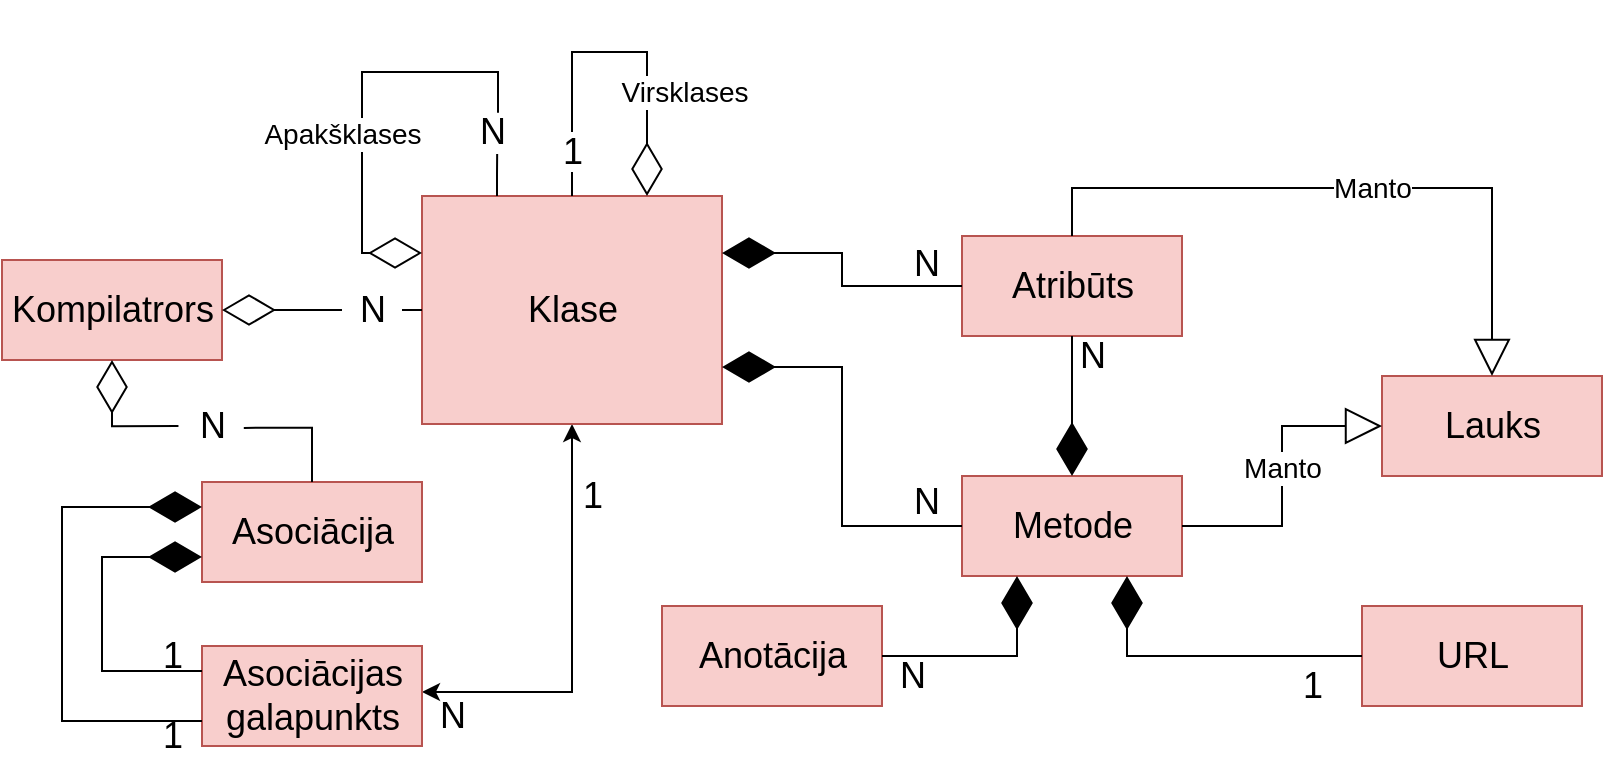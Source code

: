 <mxfile version="16.1.2" type="device" pages="5"><diagram id="zoiREDT1F7Ijs_6iFOt9" name="Datu struktūras konceptuālais"><mxGraphModel dx="3238" dy="649" grid="1" gridSize="10" guides="1" tooltips="1" connect="1" arrows="1" fold="1" page="1" pageScale="1" pageWidth="1100" pageHeight="850" math="0" shadow="0"><root><mxCell id="dCap7WPVETCXS2fpJcqG-0"/><mxCell id="dCap7WPVETCXS2fpJcqG-1" parent="dCap7WPVETCXS2fpJcqG-0"/><mxCell id="1X30LmA6P1mnlDHsSmgU-55" value="&lt;font style=&quot;font-size: 18px&quot;&gt;Kompilatrors&lt;/font&gt;" style="html=1;fillColor=#f8cecc;strokeColor=#b85450;" parent="dCap7WPVETCXS2fpJcqG-1" vertex="1"><mxGeometry x="-2050" y="294" width="110" height="50" as="geometry"/></mxCell><mxCell id="1X30LmA6P1mnlDHsSmgU-56" value="&lt;font style=&quot;font-size: 18px&quot;&gt;Asociācija&lt;/font&gt;" style="html=1;fillColor=#f8cecc;strokeColor=#b85450;" parent="dCap7WPVETCXS2fpJcqG-1" vertex="1"><mxGeometry x="-1950" y="405" width="110" height="50" as="geometry"/></mxCell><mxCell id="8J_BtTzIrMUPl2WK_qmS-0" style="edgeStyle=orthogonalEdgeStyle;rounded=0;orthogonalLoop=1;jettySize=auto;html=1;entryX=0.5;entryY=1;entryDx=0;entryDy=0;startArrow=classic;startFill=1;endArrow=classic;endFill=1;" parent="dCap7WPVETCXS2fpJcqG-1" source="1X30LmA6P1mnlDHsSmgU-57" target="1X30LmA6P1mnlDHsSmgU-58" edge="1"><mxGeometry relative="1" as="geometry"><Array as="points"><mxPoint x="-1895" y="510"/><mxPoint x="-1765" y="510"/></Array></mxGeometry></mxCell><mxCell id="1X30LmA6P1mnlDHsSmgU-57" value="&lt;font style=&quot;font-size: 18px&quot;&gt;Asociācijas &lt;br&gt;galapunkts&lt;/font&gt;" style="html=1;fillColor=#f8cecc;strokeColor=#b85450;" parent="dCap7WPVETCXS2fpJcqG-1" vertex="1"><mxGeometry x="-1950" y="487" width="110" height="50" as="geometry"/></mxCell><mxCell id="1X30LmA6P1mnlDHsSmgU-58" value="&lt;font style=&quot;font-size: 18px&quot;&gt;Klase&lt;/font&gt;" style="html=1;fillColor=#f8cecc;strokeColor=#b85450;" parent="dCap7WPVETCXS2fpJcqG-1" vertex="1"><mxGeometry x="-1840" y="262" width="150" height="114" as="geometry"/></mxCell><mxCell id="1X30LmA6P1mnlDHsSmgU-59" value="&lt;font style=&quot;font-size: 18px&quot;&gt;Anotācija&lt;/font&gt;" style="html=1;fillColor=#f8cecc;strokeColor=#b85450;" parent="dCap7WPVETCXS2fpJcqG-1" vertex="1"><mxGeometry x="-1720" y="467" width="110" height="50" as="geometry"/></mxCell><mxCell id="1X30LmA6P1mnlDHsSmgU-60" value="&lt;font style=&quot;font-size: 18px&quot;&gt;URL&lt;/font&gt;" style="html=1;fillColor=#f8cecc;strokeColor=#b85450;" parent="dCap7WPVETCXS2fpJcqG-1" vertex="1"><mxGeometry x="-1370" y="467" width="110" height="50" as="geometry"/></mxCell><mxCell id="1X30LmA6P1mnlDHsSmgU-61" value="&lt;font style=&quot;font-size: 18px&quot;&gt;Metode&lt;br&gt;&lt;/font&gt;" style="html=1;fillColor=#f8cecc;strokeColor=#b85450;" parent="dCap7WPVETCXS2fpJcqG-1" vertex="1"><mxGeometry x="-1570" y="402" width="110" height="50" as="geometry"/></mxCell><mxCell id="1X30LmA6P1mnlDHsSmgU-62" value="&lt;font style=&quot;font-size: 18px&quot;&gt;Atribūts&lt;/font&gt;" style="html=1;fillColor=#f8cecc;strokeColor=#b85450;" parent="dCap7WPVETCXS2fpJcqG-1" vertex="1"><mxGeometry x="-1570" y="282" width="110" height="50" as="geometry"/></mxCell><mxCell id="1X30LmA6P1mnlDHsSmgU-63" value="&lt;font style=&quot;font-size: 18px&quot;&gt;Lauks&lt;/font&gt;" style="html=1;fillColor=#f8cecc;strokeColor=#b85450;" parent="dCap7WPVETCXS2fpJcqG-1" vertex="1"><mxGeometry x="-1360" y="352" width="110" height="50" as="geometry"/></mxCell><mxCell id="1X30LmA6P1mnlDHsSmgU-64" value="" style="endArrow=diamondThin;endFill=0;endSize=24;html=1;rounded=0;edgeStyle=orthogonalEdgeStyle;entryX=1;entryY=0.5;entryDx=0;entryDy=0;exitX=0;exitY=0.5;exitDx=0;exitDy=0;startArrow=none;" parent="dCap7WPVETCXS2fpJcqG-1" source="znbDDalJNUA2J3Xsc8Hh-0" target="1X30LmA6P1mnlDHsSmgU-55" edge="1"><mxGeometry width="160" relative="1" as="geometry"><mxPoint x="-1810" y="319" as="sourcePoint"/><mxPoint x="-1836.25" y="436" as="targetPoint"/></mxGeometry></mxCell><mxCell id="1X30LmA6P1mnlDHsSmgU-65" value="" style="endArrow=diamondThin;endFill=0;endSize=24;html=1;rounded=0;edgeStyle=orthogonalEdgeStyle;entryX=0.5;entryY=1;entryDx=0;entryDy=0;exitX=-0.059;exitY=0.503;exitDx=0;exitDy=0;startArrow=none;exitPerimeter=0;" parent="dCap7WPVETCXS2fpJcqG-1" source="znbDDalJNUA2J3Xsc8Hh-2" target="1X30LmA6P1mnlDHsSmgU-55" edge="1"><mxGeometry width="160" relative="1" as="geometry"><mxPoint x="-1740" y="383.5" as="sourcePoint"/><mxPoint x="-1940" y="383.5" as="targetPoint"/><Array as="points"><mxPoint x="-1995" y="377"/></Array></mxGeometry></mxCell><mxCell id="1X30LmA6P1mnlDHsSmgU-67" value="&lt;font style=&quot;font-size: 14px&quot;&gt;Manto&lt;/font&gt;" style="endArrow=block;endSize=16;endFill=0;html=1;rounded=0;edgeStyle=orthogonalEdgeStyle;entryX=0.5;entryY=0;entryDx=0;entryDy=0;exitX=0.5;exitY=0;exitDx=0;exitDy=0;" parent="dCap7WPVETCXS2fpJcqG-1" source="1X30LmA6P1mnlDHsSmgU-62" target="1X30LmA6P1mnlDHsSmgU-63" edge="1"><mxGeometry x="0.06" width="160" relative="1" as="geometry"><mxPoint x="-1420" y="288" as="sourcePoint"/><mxPoint x="-1130" y="432" as="targetPoint"/><Array as="points"><mxPoint x="-1515" y="258"/><mxPoint x="-1305" y="258"/></Array><mxPoint as="offset"/></mxGeometry></mxCell><mxCell id="1X30LmA6P1mnlDHsSmgU-68" value="&lt;font style=&quot;font-size: 14px&quot;&gt;Manto&lt;/font&gt;" style="endArrow=block;endSize=16;endFill=0;html=1;rounded=0;edgeStyle=orthogonalEdgeStyle;entryX=0;entryY=0.5;entryDx=0;entryDy=0;exitX=1;exitY=0.5;exitDx=0;exitDy=0;" parent="dCap7WPVETCXS2fpJcqG-1" source="1X30LmA6P1mnlDHsSmgU-61" target="1X30LmA6P1mnlDHsSmgU-63" edge="1"><mxGeometry x="0.06" width="160" relative="1" as="geometry"><mxPoint x="-1505" y="282" as="sourcePoint"/><mxPoint x="-1285" y="396" as="targetPoint"/><Array as="points"><mxPoint x="-1410" y="427"/><mxPoint x="-1410" y="377"/></Array><mxPoint as="offset"/></mxGeometry></mxCell><mxCell id="1X30LmA6P1mnlDHsSmgU-70" value="" style="endArrow=diamondThin;endFill=1;endSize=24;html=1;rounded=0;edgeStyle=orthogonalEdgeStyle;entryX=1;entryY=0.25;entryDx=0;entryDy=0;exitX=0;exitY=0.5;exitDx=0;exitDy=0;" parent="dCap7WPVETCXS2fpJcqG-1" source="1X30LmA6P1mnlDHsSmgU-62" target="1X30LmA6P1mnlDHsSmgU-58" edge="1"><mxGeometry width="160" relative="1" as="geometry"><mxPoint x="-1580" y="332" as="sourcePoint"/><mxPoint x="-1700" y="332" as="targetPoint"/></mxGeometry></mxCell><mxCell id="1X30LmA6P1mnlDHsSmgU-71" value="" style="endArrow=diamondThin;endFill=1;endSize=24;html=1;rounded=0;edgeStyle=orthogonalEdgeStyle;entryX=1;entryY=0.75;entryDx=0;entryDy=0;exitX=0;exitY=0.5;exitDx=0;exitDy=0;" parent="dCap7WPVETCXS2fpJcqG-1" source="1X30LmA6P1mnlDHsSmgU-61" target="1X30LmA6P1mnlDHsSmgU-58" edge="1"><mxGeometry width="160" relative="1" as="geometry"><mxPoint x="-1540" y="342.52" as="sourcePoint"/><mxPoint x="-1680" y="352.02" as="targetPoint"/></mxGeometry></mxCell><mxCell id="zGy6uBjEmkOOq_y5o1Yu-3" value="" style="endArrow=diamondThin;endFill=1;endSize=24;html=1;rounded=0;edgeStyle=orthogonalEdgeStyle;entryX=0.25;entryY=1;entryDx=0;entryDy=0;exitX=1;exitY=0.5;exitDx=0;exitDy=0;" parent="dCap7WPVETCXS2fpJcqG-1" source="1X30LmA6P1mnlDHsSmgU-59" target="1X30LmA6P1mnlDHsSmgU-61" edge="1"><mxGeometry width="160" relative="1" as="geometry"><mxPoint x="-1480" y="476" as="sourcePoint"/><mxPoint x="-1620" y="418" as="targetPoint"/></mxGeometry></mxCell><mxCell id="zGy6uBjEmkOOq_y5o1Yu-4" value="" style="endArrow=diamondThin;endFill=1;endSize=24;html=1;rounded=0;edgeStyle=orthogonalEdgeStyle;entryX=0.75;entryY=1;entryDx=0;entryDy=0;exitX=0;exitY=0.5;exitDx=0;exitDy=0;" parent="dCap7WPVETCXS2fpJcqG-1" source="1X30LmA6P1mnlDHsSmgU-60" target="1X30LmA6P1mnlDHsSmgU-61" edge="1"><mxGeometry width="160" relative="1" as="geometry"><mxPoint x="-1315" y="470" as="sourcePoint"/><mxPoint x="-1532.5" y="412" as="targetPoint"/></mxGeometry></mxCell><mxCell id="NGpFbj_7rQAwpinRCwPD-1" value="" style="endArrow=diamondThin;endFill=1;endSize=24;html=1;rounded=0;edgeStyle=orthogonalEdgeStyle;entryX=0.5;entryY=0;entryDx=0;entryDy=0;exitX=0.5;exitY=1;exitDx=0;exitDy=0;" parent="dCap7WPVETCXS2fpJcqG-1" source="1X30LmA6P1mnlDHsSmgU-62" target="1X30LmA6P1mnlDHsSmgU-61" edge="1"><mxGeometry width="160" relative="1" as="geometry"><mxPoint x="-1395" y="542" as="sourcePoint"/><mxPoint x="-1477.5" y="462" as="targetPoint"/></mxGeometry></mxCell><mxCell id="uBJ5jrywEkAJ2fTWrUwx-0" value="" style="endArrow=diamondThin;endFill=1;endSize=24;html=1;rounded=0;edgeStyle=orthogonalEdgeStyle;entryX=0;entryY=0.25;entryDx=0;entryDy=0;startArrow=none;exitX=0;exitY=0.75;exitDx=0;exitDy=0;" parent="dCap7WPVETCXS2fpJcqG-1" source="1X30LmA6P1mnlDHsSmgU-57" target="1X30LmA6P1mnlDHsSmgU-56" edge="1"><mxGeometry width="160" relative="1" as="geometry"><mxPoint x="-2020" y="530" as="sourcePoint"/><mxPoint x="-2010" y="420" as="targetPoint"/><Array as="points"><mxPoint x="-2020" y="525"/><mxPoint x="-2020" y="418"/></Array></mxGeometry></mxCell><mxCell id="gT0Z_tqPzL-A2IeEppYE-0" value="" style="endArrow=diamondThin;endFill=1;endSize=24;html=1;rounded=0;edgeStyle=orthogonalEdgeStyle;entryX=0;entryY=0.75;entryDx=0;entryDy=0;exitX=0;exitY=0.25;exitDx=0;exitDy=0;" parent="dCap7WPVETCXS2fpJcqG-1" source="1X30LmA6P1mnlDHsSmgU-57" target="1X30LmA6P1mnlDHsSmgU-56" edge="1"><mxGeometry width="160" relative="1" as="geometry"><mxPoint x="-1950" y="617.99" as="sourcePoint"/><mxPoint x="-1950" y="485.99" as="targetPoint"/><Array as="points"><mxPoint x="-2000" y="500"/><mxPoint x="-2000" y="443"/></Array></mxGeometry></mxCell><mxCell id="znbDDalJNUA2J3Xsc8Hh-0" value="&lt;font style=&quot;font-size: 18px&quot;&gt;N&lt;/font&gt;" style="text;html=1;align=center;verticalAlign=middle;resizable=0;points=[];autosize=1;strokeColor=none;fillColor=none;fontSize=12;" parent="dCap7WPVETCXS2fpJcqG-1" vertex="1"><mxGeometry x="-1880" y="309" width="30" height="20" as="geometry"/></mxCell><mxCell id="znbDDalJNUA2J3Xsc8Hh-1" value="" style="endArrow=none;endFill=0;endSize=24;html=1;rounded=0;edgeStyle=orthogonalEdgeStyle;entryX=1;entryY=0.5;entryDx=0;entryDy=0;exitX=0;exitY=0.5;exitDx=0;exitDy=0;" parent="dCap7WPVETCXS2fpJcqG-1" source="1X30LmA6P1mnlDHsSmgU-58" target="znbDDalJNUA2J3Xsc8Hh-0" edge="1"><mxGeometry width="160" relative="1" as="geometry"><mxPoint x="-1820" y="319" as="sourcePoint"/><mxPoint x="-1940" y="319" as="targetPoint"/></mxGeometry></mxCell><mxCell id="znbDDalJNUA2J3Xsc8Hh-2" value="&lt;font style=&quot;font-size: 18px&quot;&gt;N&lt;/font&gt;" style="text;html=1;align=center;verticalAlign=middle;resizable=0;points=[];autosize=1;strokeColor=none;fillColor=none;fontSize=12;" parent="dCap7WPVETCXS2fpJcqG-1" vertex="1"><mxGeometry x="-1960" y="367" width="30" height="20" as="geometry"/></mxCell><mxCell id="znbDDalJNUA2J3Xsc8Hh-3" value="" style="endArrow=none;endFill=0;endSize=24;html=1;rounded=0;edgeStyle=orthogonalEdgeStyle;exitX=0.5;exitY=0;exitDx=0;exitDy=0;entryX=1.03;entryY=0.547;entryDx=0;entryDy=0;entryPerimeter=0;" parent="dCap7WPVETCXS2fpJcqG-1" source="1X30LmA6P1mnlDHsSmgU-56" target="znbDDalJNUA2J3Xsc8Hh-2" edge="1"><mxGeometry width="160" relative="1" as="geometry"><mxPoint x="-1895" y="427" as="sourcePoint"/><mxPoint x="-1870" y="420" as="targetPoint"/><Array as="points"/></mxGeometry></mxCell><mxCell id="znbDDalJNUA2J3Xsc8Hh-11" value="&lt;font style=&quot;font-size: 18px&quot;&gt;1&lt;/font&gt;" style="text;html=1;align=center;verticalAlign=middle;resizable=0;points=[];autosize=1;strokeColor=none;fillColor=none;fontSize=12;" parent="dCap7WPVETCXS2fpJcqG-1" vertex="1"><mxGeometry x="-1980" y="482" width="30" height="20" as="geometry"/></mxCell><mxCell id="znbDDalJNUA2J3Xsc8Hh-14" value="&lt;font style=&quot;font-size: 18px&quot;&gt;1&lt;/font&gt;" style="text;html=1;align=center;verticalAlign=middle;resizable=0;points=[];autosize=1;strokeColor=none;fillColor=none;fontSize=12;" parent="dCap7WPVETCXS2fpJcqG-1" vertex="1"><mxGeometry x="-1980" y="522" width="30" height="20" as="geometry"/></mxCell><mxCell id="znbDDalJNUA2J3Xsc8Hh-15" value="&lt;font style=&quot;font-size: 18px&quot;&gt;1&lt;/font&gt;" style="text;html=1;align=center;verticalAlign=middle;resizable=0;points=[];autosize=1;strokeColor=none;fillColor=none;fontSize=12;" parent="dCap7WPVETCXS2fpJcqG-1" vertex="1"><mxGeometry x="-1770" y="402" width="30" height="20" as="geometry"/></mxCell><mxCell id="znbDDalJNUA2J3Xsc8Hh-16" value="&lt;font style=&quot;font-size: 18px&quot;&gt;N&lt;/font&gt;" style="text;html=1;align=center;verticalAlign=middle;resizable=0;points=[];autosize=1;strokeColor=none;fillColor=none;fontSize=12;" parent="dCap7WPVETCXS2fpJcqG-1" vertex="1"><mxGeometry x="-1840" y="512" width="30" height="20" as="geometry"/></mxCell><mxCell id="znbDDalJNUA2J3Xsc8Hh-17" value="&lt;font style=&quot;font-size: 18px&quot;&gt;N&lt;/font&gt;" style="text;html=1;align=center;verticalAlign=middle;resizable=0;points=[];autosize=1;strokeColor=none;fillColor=none;fontSize=12;" parent="dCap7WPVETCXS2fpJcqG-1" vertex="1"><mxGeometry x="-1610" y="492" width="30" height="20" as="geometry"/></mxCell><mxCell id="znbDDalJNUA2J3Xsc8Hh-18" value="&lt;font style=&quot;font-size: 18px&quot;&gt;1&lt;/font&gt;" style="text;html=1;align=center;verticalAlign=middle;resizable=0;points=[];autosize=1;strokeColor=none;fillColor=none;fontSize=12;" parent="dCap7WPVETCXS2fpJcqG-1" vertex="1"><mxGeometry x="-1410" y="497" width="30" height="20" as="geometry"/></mxCell><mxCell id="znbDDalJNUA2J3Xsc8Hh-19" value="&lt;font style=&quot;font-size: 18px&quot;&gt;N&lt;/font&gt;" style="text;html=1;align=center;verticalAlign=middle;resizable=0;points=[];autosize=1;strokeColor=none;fillColor=none;fontSize=12;" parent="dCap7WPVETCXS2fpJcqG-1" vertex="1"><mxGeometry x="-1520" y="332" width="30" height="20" as="geometry"/></mxCell><mxCell id="znbDDalJNUA2J3Xsc8Hh-20" value="&lt;font style=&quot;font-size: 18px&quot;&gt;N&lt;/font&gt;" style="text;html=1;align=center;verticalAlign=middle;resizable=0;points=[];autosize=1;strokeColor=none;fillColor=none;fontSize=12;" parent="dCap7WPVETCXS2fpJcqG-1" vertex="1"><mxGeometry x="-1603" y="286" width="30" height="20" as="geometry"/></mxCell><mxCell id="znbDDalJNUA2J3Xsc8Hh-22" value="&lt;font style=&quot;font-size: 18px&quot;&gt;N&lt;/font&gt;" style="text;html=1;align=center;verticalAlign=middle;resizable=0;points=[];autosize=1;strokeColor=none;fillColor=none;fontSize=12;" parent="dCap7WPVETCXS2fpJcqG-1" vertex="1"><mxGeometry x="-1603" y="405" width="30" height="20" as="geometry"/></mxCell><mxCell id="epBpq7OgUTydJ13hoh8q-0" value="" style="endArrow=diamondThin;endFill=0;endSize=24;html=1;rounded=0;edgeStyle=orthogonalEdgeStyle;entryX=0;entryY=0.25;entryDx=0;entryDy=0;startArrow=none;exitX=0.6;exitY=0.02;exitDx=0;exitDy=0;exitPerimeter=0;" parent="dCap7WPVETCXS2fpJcqG-1" source="epBpq7OgUTydJ13hoh8q-2" target="1X30LmA6P1mnlDHsSmgU-58" edge="1"><mxGeometry width="160" relative="1" as="geometry"><mxPoint x="-1760" y="250" as="sourcePoint"/><mxPoint x="-1810" y="262.0" as="targetPoint"/><Array as="points"><mxPoint x="-1802" y="200"/><mxPoint x="-1870" y="200"/><mxPoint x="-1870" y="291"/></Array></mxGeometry></mxCell><mxCell id="epBpq7OgUTydJ13hoh8q-6" value="Apakšklases" style="edgeLabel;html=1;align=center;verticalAlign=middle;resizable=0;points=[];fontSize=14;" parent="epBpq7OgUTydJ13hoh8q-0" vertex="1" connectable="0"><mxGeometry x="0.005" y="-1" relative="1" as="geometry"><mxPoint x="-9" y="14" as="offset"/></mxGeometry></mxCell><mxCell id="epBpq7OgUTydJ13hoh8q-1" value="" style="endArrow=diamondThin;endFill=0;endSize=24;html=1;rounded=0;edgeStyle=orthogonalEdgeStyle;entryX=0.75;entryY=0;entryDx=0;entryDy=0;startArrow=none;exitX=0.5;exitY=0;exitDx=0;exitDy=0;" parent="dCap7WPVETCXS2fpJcqG-1" source="epBpq7OgUTydJ13hoh8q-4" target="1X30LmA6P1mnlDHsSmgU-58" edge="1"><mxGeometry width="160" relative="1" as="geometry"><mxPoint x="-1792.5" y="272" as="sourcePoint"/><mxPoint x="-1830" y="300.5" as="targetPoint"/><Array as="points"><mxPoint x="-1765" y="190"/><mxPoint x="-1727" y="190"/></Array></mxGeometry></mxCell><mxCell id="epBpq7OgUTydJ13hoh8q-7" value="&lt;font style=&quot;font-size: 14px;&quot;&gt;Virsklases&lt;/font&gt;" style="edgeLabel;html=1;align=center;verticalAlign=middle;resizable=0;points=[];fontSize=14;" parent="epBpq7OgUTydJ13hoh8q-1" vertex="1" connectable="0"><mxGeometry x="0.212" y="1" relative="1" as="geometry"><mxPoint x="17" y="7" as="offset"/></mxGeometry></mxCell><mxCell id="epBpq7OgUTydJ13hoh8q-2" value="&lt;font style=&quot;font-size: 18px&quot;&gt;N&lt;/font&gt;" style="text;html=1;align=center;verticalAlign=middle;resizable=0;points=[];autosize=1;strokeColor=none;fillColor=none;fontSize=12;" parent="dCap7WPVETCXS2fpJcqG-1" vertex="1"><mxGeometry x="-1820" y="220" width="30" height="20" as="geometry"/></mxCell><mxCell id="epBpq7OgUTydJ13hoh8q-3" value="" style="endArrow=none;endFill=0;endSize=24;html=1;rounded=0;edgeStyle=orthogonalEdgeStyle;entryX=0.586;entryY=1.048;entryDx=0;entryDy=0;startArrow=none;exitX=0.25;exitY=0;exitDx=0;exitDy=0;entryPerimeter=0;" parent="dCap7WPVETCXS2fpJcqG-1" source="1X30LmA6P1mnlDHsSmgU-58" target="epBpq7OgUTydJ13hoh8q-2" edge="1"><mxGeometry width="160" relative="1" as="geometry"><mxPoint x="-1802.5" y="262" as="sourcePoint"/><mxPoint x="-1840" y="290.5" as="targetPoint"/><Array as="points"/></mxGeometry></mxCell><mxCell id="epBpq7OgUTydJ13hoh8q-4" value="&lt;font style=&quot;font-size: 18px&quot;&gt;1&lt;/font&gt;" style="text;html=1;align=center;verticalAlign=middle;resizable=0;points=[];autosize=1;strokeColor=none;fillColor=none;fontSize=12;" parent="dCap7WPVETCXS2fpJcqG-1" vertex="1"><mxGeometry x="-1780" y="230" width="30" height="20" as="geometry"/></mxCell><mxCell id="epBpq7OgUTydJ13hoh8q-5" value="" style="endArrow=none;endFill=0;endSize=24;html=1;rounded=0;edgeStyle=orthogonalEdgeStyle;startArrow=none;exitX=0.5;exitY=0;exitDx=0;exitDy=0;" parent="dCap7WPVETCXS2fpJcqG-1" source="1X30LmA6P1mnlDHsSmgU-58" edge="1"><mxGeometry width="160" relative="1" as="geometry"><mxPoint x="-1765" y="262" as="sourcePoint"/><mxPoint x="-1765" y="250" as="targetPoint"/><Array as="points"><mxPoint x="-1765" y="250"/></Array></mxGeometry></mxCell></root></mxGraphModel></diagram><diagram id="7184PFlI9xd73d-IkcdI" name="Datu struktūras"><mxGraphModel dx="2138" dy="649" grid="1" gridSize="10" guides="1" tooltips="1" connect="1" arrows="1" fold="1" page="1" pageScale="1" pageWidth="1100" pageHeight="850" math="0" shadow="0"><root><mxCell id="0"/><mxCell id="1" parent="0"/><mxCell id="T1A6cTYUnmXo1yVeipWF-57" value="Kompilators" style="swimlane;fontStyle=0;childLayout=stackLayout;horizontal=1;startSize=26;fillColor=#f8cecc;horizontalStack=0;resizeParent=1;resizeParentMax=0;resizeLast=0;collapsible=1;marginBottom=0;strokeColor=#b85450;fontSize=14;" parent="1" vertex="1"><mxGeometry x="-1055" y="110" width="140" height="104" as="geometry"/></mxCell><mxCell id="T1A6cTYUnmXo1yVeipWF-58" value="+ klases: saraksts" style="text;strokeColor=#d6b656;fillColor=#fff2cc;align=left;verticalAlign=top;spacingLeft=4;spacingRight=4;overflow=hidden;rotatable=0;points=[[0,0.5],[1,0.5]];portConstraint=eastwest;fontSize=12;" parent="T1A6cTYUnmXo1yVeipWF-57" vertex="1"><mxGeometry y="26" width="140" height="26" as="geometry"/></mxCell><mxCell id="T1A6cTYUnmXo1yVeipWF-59" value="+ asociācijas: saraksts" style="text;strokeColor=#d6b656;fillColor=#fff2cc;align=left;verticalAlign=top;spacingLeft=4;spacingRight=4;overflow=hidden;rotatable=0;points=[[0,0.5],[1,0.5]];portConstraint=eastwest;fontSize=12;" parent="T1A6cTYUnmXo1yVeipWF-57" vertex="1"><mxGeometry y="52" width="140" height="26" as="geometry"/></mxCell><mxCell id="T1A6cTYUnmXo1yVeipWF-60" value="+ kļūdas: saraksts" style="text;strokeColor=#d6b656;fillColor=#fff2cc;align=left;verticalAlign=top;spacingLeft=4;spacingRight=4;overflow=hidden;rotatable=0;points=[[0,0.5],[1,0.5]];portConstraint=eastwest;fontSize=12;" parent="T1A6cTYUnmXo1yVeipWF-57" vertex="1"><mxGeometry y="78" width="140" height="26" as="geometry"/></mxCell><mxCell id="T1A6cTYUnmXo1yVeipWF-61" value="Asociācija" style="swimlane;fontStyle=0;childLayout=stackLayout;horizontal=1;startSize=26;fillColor=#f8cecc;horizontalStack=0;resizeParent=1;resizeParentMax=0;resizeLast=0;collapsible=1;marginBottom=0;strokeColor=#b85450;fontSize=14;" parent="1" vertex="1"><mxGeometry x="-1000" y="318" width="190" height="130" as="geometry"/></mxCell><mxCell id="T1A6cTYUnmXo1yVeipWF-62" value="+ avots: asociācijas galapunkts" style="text;strokeColor=#d6b656;fillColor=#fff2cc;align=left;verticalAlign=top;spacingLeft=4;spacingRight=4;overflow=hidden;rotatable=0;points=[[0,0.5],[1,0.5]];portConstraint=eastwest;fontSize=12;" parent="T1A6cTYUnmXo1yVeipWF-61" vertex="1"><mxGeometry y="26" width="190" height="26" as="geometry"/></mxCell><mxCell id="T1A6cTYUnmXo1yVeipWF-63" value="+ mērķis: asociācijas galapunkts" style="text;strokeColor=#d6b656;fillColor=#fff2cc;align=left;verticalAlign=top;spacingLeft=4;spacingRight=4;overflow=hidden;rotatable=0;points=[[0,0.5],[1,0.5]];portConstraint=eastwest;fontSize=12;" parent="T1A6cTYUnmXo1yVeipWF-61" vertex="1"><mxGeometry y="52" width="190" height="26" as="geometry"/></mxCell><mxCell id="T1A6cTYUnmXo1yVeipWF-66" value="+ ir kompozīcija: boolean" style="text;strokeColor=#d6b656;fillColor=#fff2cc;align=left;verticalAlign=top;spacingLeft=4;spacingRight=4;overflow=hidden;rotatable=0;points=[[0,0.5],[1,0.5]];portConstraint=eastwest;fontSize=12;" parent="T1A6cTYUnmXo1yVeipWF-61" vertex="1"><mxGeometry y="78" width="190" height="26" as="geometry"/></mxCell><mxCell id="T1A6cTYUnmXo1yVeipWF-67" value="+ rinda: vesels nenegatīvs skaitlis" style="text;strokeColor=#d6b656;fillColor=#fff2cc;align=left;verticalAlign=top;spacingLeft=4;spacingRight=4;overflow=hidden;rotatable=0;points=[[0,0.5],[1,0.5]];portConstraint=eastwest;fontSize=12;" parent="T1A6cTYUnmXo1yVeipWF-61" vertex="1"><mxGeometry y="104" width="190" height="26" as="geometry"/></mxCell><mxCell id="T1A6cTYUnmXo1yVeipWF-68" value="Klase" style="swimlane;fontStyle=0;childLayout=stackLayout;horizontal=1;startSize=26;fillColor=#f8cecc;horizontalStack=0;resizeParent=1;resizeParentMax=0;resizeLast=0;collapsible=1;marginBottom=0;strokeColor=#b85450;fontSize=14;" parent="1" vertex="1"><mxGeometry x="-740" y="110" width="190" height="234" as="geometry"/></mxCell><mxCell id="T1A6cTYUnmXo1yVeipWF-69" value="+ atribūti: saraksts" style="text;strokeColor=#d6b656;fillColor=#fff2cc;align=left;verticalAlign=top;spacingLeft=4;spacingRight=4;overflow=hidden;rotatable=0;points=[[0,0.5],[1,0.5]];portConstraint=eastwest;fontSize=12;" parent="T1A6cTYUnmXo1yVeipWF-68" vertex="1"><mxGeometry y="26" width="190" height="26" as="geometry"/></mxCell><mxCell id="T1A6cTYUnmXo1yVeipWF-70" value="+ metodes: saraksts" style="text;strokeColor=#d6b656;fillColor=#fff2cc;align=left;verticalAlign=top;spacingLeft=4;spacingRight=4;overflow=hidden;rotatable=0;points=[[0,0.5],[1,0.5]];portConstraint=eastwest;fontSize=12;" parent="T1A6cTYUnmXo1yVeipWF-68" vertex="1"><mxGeometry y="52" width="190" height="26" as="geometry"/></mxCell><mxCell id="T1A6cTYUnmXo1yVeipWF-72" value="+ virsklase: klase" style="text;strokeColor=#d6b656;fillColor=#fff2cc;align=left;verticalAlign=top;spacingLeft=4;spacingRight=4;overflow=hidden;rotatable=0;points=[[0,0.5],[1,0.5]];portConstraint=eastwest;fontSize=12;" parent="T1A6cTYUnmXo1yVeipWF-68" vertex="1"><mxGeometry y="78" width="190" height="26" as="geometry"/></mxCell><mxCell id="T1A6cTYUnmXo1yVeipWF-71" value="+ asociāciju galapunkti: saraksts" style="text;strokeColor=#d6b656;fillColor=#fff2cc;align=left;verticalAlign=top;spacingLeft=4;spacingRight=4;overflow=hidden;rotatable=0;points=[[0,0.5],[1,0.5]];portConstraint=eastwest;fontSize=12;" parent="T1A6cTYUnmXo1yVeipWF-68" vertex="1"><mxGeometry y="104" width="190" height="26" as="geometry"/></mxCell><mxCell id="kkiZ_W11Y3e8Q1nyNl1A-1" value="+ apaksklases: saraksts" style="text;strokeColor=#d6b656;fillColor=#fff2cc;align=left;verticalAlign=top;spacingLeft=4;spacingRight=4;overflow=hidden;rotatable=0;points=[[0,0.5],[1,0.5]];portConstraint=eastwest;fontSize=12;" parent="T1A6cTYUnmXo1yVeipWF-68" vertex="1"><mxGeometry y="130" width="190" height="26" as="geometry"/></mxCell><mxCell id="T1A6cTYUnmXo1yVeipWF-73" value="+ klases vārds: string" style="text;strokeColor=#d6b656;fillColor=#fff2cc;align=left;verticalAlign=top;spacingLeft=4;spacingRight=4;overflow=hidden;rotatable=0;points=[[0,0.5],[1,0.5]];portConstraint=eastwest;fontSize=12;" parent="T1A6cTYUnmXo1yVeipWF-68" vertex="1"><mxGeometry y="156" width="190" height="26" as="geometry"/></mxCell><mxCell id="T1A6cTYUnmXo1yVeipWF-74" value="+ rinda: vesels nenegatīvs skaitlis" style="text;strokeColor=#d6b656;fillColor=#fff2cc;align=left;verticalAlign=top;spacingLeft=4;spacingRight=4;overflow=hidden;rotatable=0;points=[[0,0.5],[1,0.5]];portConstraint=eastwest;fontSize=12;" parent="T1A6cTYUnmXo1yVeipWF-68" vertex="1"><mxGeometry y="182" width="190" height="26" as="geometry"/></mxCell><mxCell id="T1A6cTYUnmXo1yVeipWF-75" value="+ ir virsklase: boolean" style="text;strokeColor=#d6b656;fillColor=#fff2cc;align=left;verticalAlign=top;spacingLeft=4;spacingRight=4;overflow=hidden;rotatable=0;points=[[0,0.5],[1,0.5]];portConstraint=eastwest;fontSize=12;" parent="T1A6cTYUnmXo1yVeipWF-68" vertex="1"><mxGeometry y="208" width="190" height="26" as="geometry"/></mxCell><mxCell id="Kqoe888l0idUY4HN1zCP-1" value="" style="endArrow=diamondThin;endFill=0;endSize=24;html=1;rounded=0;edgeStyle=orthogonalEdgeStyle;entryX=0;entryY=0.5;entryDx=0;entryDy=0;exitX=0.25;exitY=1;exitDx=0;exitDy=0;fontSize=12;" parent="T1A6cTYUnmXo1yVeipWF-68" source="T1A6cTYUnmXo1yVeipWF-68" target="kkiZ_W11Y3e8Q1nyNl1A-1" edge="1"><mxGeometry width="160" relative="1" as="geometry"><mxPoint x="-165" y="49" as="sourcePoint"/><mxPoint x="57.5" y="10" as="targetPoint"/><Array as="points"><mxPoint x="47" y="260"/><mxPoint x="-30" y="260"/><mxPoint x="-30" y="143"/></Array></mxGeometry></mxCell><mxCell id="Kqoe888l0idUY4HN1zCP-3" value="" style="endArrow=diamondThin;endFill=0;endSize=24;html=1;rounded=0;edgeStyle=orthogonalEdgeStyle;entryX=0;entryY=0.5;entryDx=0;entryDy=0;exitX=0.25;exitY=0;exitDx=0;exitDy=0;fontSize=12;" parent="T1A6cTYUnmXo1yVeipWF-68" source="T1A6cTYUnmXo1yVeipWF-68" target="T1A6cTYUnmXo1yVeipWF-72" edge="1"><mxGeometry width="160" relative="1" as="geometry"><mxPoint x="57.5" y="244" as="sourcePoint"/><mxPoint x="10" y="153" as="targetPoint"/><Array as="points"><mxPoint x="48" y="-30"/><mxPoint x="-50" y="-30"/><mxPoint x="-50" y="91"/></Array></mxGeometry></mxCell><mxCell id="T1A6cTYUnmXo1yVeipWF-76" value="Lauks" style="swimlane;fontStyle=0;childLayout=stackLayout;horizontal=1;startSize=26;fillColor=#f8cecc;horizontalStack=0;resizeParent=1;resizeParentMax=0;resizeLast=0;collapsible=1;marginBottom=0;strokeColor=#b85450;fontSize=14;" parent="1" vertex="1"><mxGeometry x="-359" y="480" width="190" height="182" as="geometry"/></mxCell><mxCell id="T1A6cTYUnmXo1yVeipWF-77" value="+ tips: string" style="text;strokeColor=#d6b656;fillColor=#fff2cc;align=left;verticalAlign=top;spacingLeft=4;spacingRight=4;overflow=hidden;rotatable=0;points=[[0,0.5],[1,0.5]];portConstraint=eastwest;fontSize=12;" parent="T1A6cTYUnmXo1yVeipWF-76" vertex="1"><mxGeometry y="26" width="190" height="26" as="geometry"/></mxCell><mxCell id="T1A6cTYUnmXo1yVeipWF-78" value="+ primitīvais tips: string" style="text;strokeColor=#d6b656;fillColor=#fff2cc;align=left;verticalAlign=top;spacingLeft=4;spacingRight=4;overflow=hidden;rotatable=0;points=[[0,0.5],[1,0.5]];portConstraint=eastwest;fontSize=12;" parent="T1A6cTYUnmXo1yVeipWF-76" vertex="1"><mxGeometry y="52" width="190" height="26" as="geometry"/></mxCell><mxCell id="T1A6cTYUnmXo1yVeipWF-79" value="+ vārds: string" style="text;strokeColor=#d6b656;fillColor=#fff2cc;align=left;verticalAlign=top;spacingLeft=4;spacingRight=4;overflow=hidden;rotatable=0;points=[[0,0.5],[1,0.5]];portConstraint=eastwest;fontSize=12;" parent="T1A6cTYUnmXo1yVeipWF-76" vertex="1"><mxGeometry y="78" width="190" height="26" as="geometry"/></mxCell><mxCell id="T1A6cTYUnmXo1yVeipWF-80" value="+ aizsardzība: string" style="text;strokeColor=#d6b656;fillColor=#fff2cc;align=left;verticalAlign=top;spacingLeft=4;spacingRight=4;overflow=hidden;rotatable=0;points=[[0,0.5],[1,0.5]];portConstraint=eastwest;fontSize=12;" parent="T1A6cTYUnmXo1yVeipWF-76" vertex="1"><mxGeometry y="104" width="190" height="26" as="geometry"/></mxCell><mxCell id="T1A6cTYUnmXo1yVeipWF-81" value="+ rinda: vesels nenegatīvs skaitlis" style="text;strokeColor=#d6b656;fillColor=#fff2cc;align=left;verticalAlign=top;spacingLeft=4;spacingRight=4;overflow=hidden;rotatable=0;points=[[0,0.5],[1,0.5]];portConstraint=eastwest;fontSize=12;" parent="T1A6cTYUnmXo1yVeipWF-76" vertex="1"><mxGeometry y="130" width="190" height="26" as="geometry"/></mxCell><mxCell id="M3kaeXDavv84uRxMw4RF-1" value="+ ģenerēt: boolean" style="text;strokeColor=#d6b656;fillColor=#fff2cc;align=left;verticalAlign=top;spacingLeft=4;spacingRight=4;overflow=hidden;rotatable=0;points=[[0,0.5],[1,0.5]];portConstraint=eastwest;fontSize=12;" parent="T1A6cTYUnmXo1yVeipWF-76" vertex="1"><mxGeometry y="156" width="190" height="26" as="geometry"/></mxCell><mxCell id="T1A6cTYUnmXo1yVeipWF-82" value="Atribūts" style="swimlane;fontStyle=0;childLayout=stackLayout;horizontal=1;startSize=26;fillColor=#f8cecc;horizontalStack=0;resizeParent=1;resizeParentMax=0;resizeLast=0;collapsible=1;marginBottom=0;strokeColor=#b85450;fontSize=14;" parent="1" vertex="1"><mxGeometry x="-460" y="110" width="190" height="52" as="geometry"/></mxCell><mxCell id="T1A6cTYUnmXo1yVeipWF-83" value="+ iegūstamā vērtība: string" style="text;strokeColor=#d6b656;fillColor=#fff2cc;align=left;verticalAlign=top;spacingLeft=4;spacingRight=4;overflow=hidden;rotatable=0;points=[[0,0.5],[1,0.5]];portConstraint=eastwest;fontSize=12;" parent="T1A6cTYUnmXo1yVeipWF-82" vertex="1"><mxGeometry y="26" width="190" height="26" as="geometry"/></mxCell><mxCell id="T1A6cTYUnmXo1yVeipWF-84" value="Metode" style="swimlane;fontStyle=0;childLayout=stackLayout;horizontal=1;startSize=26;fillColor=#f8cecc;horizontalStack=0;resizeParent=1;resizeParentMax=0;resizeLast=0;collapsible=1;marginBottom=0;strokeColor=#b85450;fontSize=14;" parent="1" vertex="1"><mxGeometry x="-453" y="220" width="190" height="130" as="geometry"/></mxCell><mxCell id="T1A6cTYUnmXo1yVeipWF-85" value="+ argumenti: saraksts" style="text;strokeColor=#d6b656;fillColor=#fff2cc;align=left;verticalAlign=top;spacingLeft=4;spacingRight=4;overflow=hidden;rotatable=0;points=[[0,0.5],[1,0.5]];portConstraint=eastwest;fontSize=12;" parent="T1A6cTYUnmXo1yVeipWF-84" vertex="1"><mxGeometry y="26" width="190" height="26" as="geometry"/></mxCell><mxCell id="T1A6cTYUnmXo1yVeipWF-86" value="+ anotācijas: saraksts" style="text;strokeColor=#d6b656;fillColor=#fff2cc;align=left;verticalAlign=top;spacingLeft=4;spacingRight=4;overflow=hidden;rotatable=0;points=[[0,0.5],[1,0.5]];portConstraint=eastwest;fontSize=12;" parent="T1A6cTYUnmXo1yVeipWF-84" vertex="1"><mxGeometry y="52" width="190" height="26" as="geometry"/></mxCell><mxCell id="T1A6cTYUnmXo1yVeipWF-87" value="+ URL: URL" style="text;strokeColor=#d6b656;fillColor=#fff2cc;align=left;verticalAlign=top;spacingLeft=4;spacingRight=4;overflow=hidden;rotatable=0;points=[[0,0.5],[1,0.5]];portConstraint=eastwest;fontSize=12;" parent="T1A6cTYUnmXo1yVeipWF-84" vertex="1"><mxGeometry y="78" width="190" height="26" as="geometry"/></mxCell><mxCell id="T1A6cTYUnmXo1yVeipWF-88" value="+ atgriežamā vērtība: string" style="text;strokeColor=#d6b656;fillColor=#fff2cc;align=left;verticalAlign=top;spacingLeft=4;spacingRight=4;overflow=hidden;rotatable=0;points=[[0,0.5],[1,0.5]];portConstraint=eastwest;fontSize=12;" parent="T1A6cTYUnmXo1yVeipWF-84" vertex="1"><mxGeometry y="104" width="190" height="26" as="geometry"/></mxCell><mxCell id="T1A6cTYUnmXo1yVeipWF-89" value="Asociācijas galapunkts" style="swimlane;fontStyle=0;childLayout=stackLayout;horizontal=1;startSize=26;fillColor=#f8cecc;horizontalStack=0;resizeParent=1;resizeParentMax=0;resizeLast=0;collapsible=1;marginBottom=0;strokeColor=#b85450;fontSize=14;" parent="1" vertex="1"><mxGeometry x="-1040" y="560" width="190" height="130" as="geometry"/></mxCell><mxCell id="T1A6cTYUnmXo1yVeipWF-90" value="+ lomas vārds: string" style="text;strokeColor=#d6b656;fillColor=#fff2cc;align=left;verticalAlign=top;spacingLeft=4;spacingRight=4;overflow=hidden;rotatable=0;points=[[0,0.5],[1,0.5]];portConstraint=eastwest;fontSize=12;" parent="T1A6cTYUnmXo1yVeipWF-89" vertex="1"><mxGeometry y="26" width="190" height="26" as="geometry"/></mxCell><mxCell id="T1A6cTYUnmXo1yVeipWF-91" value="+ klase: klase" style="text;strokeColor=#d6b656;fillColor=#fff2cc;align=left;verticalAlign=top;spacingLeft=4;spacingRight=4;overflow=hidden;rotatable=0;points=[[0,0.5],[1,0.5]];portConstraint=eastwest;fontSize=12;" parent="T1A6cTYUnmXo1yVeipWF-89" vertex="1"><mxGeometry y="52" width="190" height="26" as="geometry"/></mxCell><mxCell id="T1A6cTYUnmXo1yVeipWF-92" value="+ ir avots: boolean" style="text;strokeColor=#d6b656;fillColor=#fff2cc;align=left;verticalAlign=top;spacingLeft=4;spacingRight=4;overflow=hidden;rotatable=0;points=[[0,0.5],[1,0.5]];portConstraint=eastwest;fontSize=12;" parent="T1A6cTYUnmXo1yVeipWF-89" vertex="1"><mxGeometry y="78" width="190" height="26" as="geometry"/></mxCell><mxCell id="T1A6cTYUnmXo1yVeipWF-93" value="+ ID: vesels nenegatīvs skaitlis" style="text;strokeColor=#d6b656;fillColor=#fff2cc;align=left;verticalAlign=top;spacingLeft=4;spacingRight=4;overflow=hidden;rotatable=0;points=[[0,0.5],[1,0.5]];portConstraint=eastwest;fontSize=12;" parent="T1A6cTYUnmXo1yVeipWF-89" vertex="1"><mxGeometry y="104" width="190" height="26" as="geometry"/></mxCell><mxCell id="T1A6cTYUnmXo1yVeipWF-94" value="URL" style="swimlane;fontStyle=0;childLayout=stackLayout;horizontal=1;startSize=26;fillColor=#f8cecc;horizontalStack=0;resizeParent=1;resizeParentMax=0;resizeLast=0;collapsible=1;marginBottom=0;strokeColor=#b85450;fontSize=14;" parent="1" vertex="1"><mxGeometry x="-616" y="550" width="190" height="130" as="geometry"/></mxCell><mxCell id="T1A6cTYUnmXo1yVeipWF-95" value="+ protokols: string" style="text;strokeColor=#d6b656;fillColor=#fff2cc;align=left;verticalAlign=top;spacingLeft=4;spacingRight=4;overflow=hidden;rotatable=0;points=[[0,0.5],[1,0.5]];portConstraint=eastwest;fontSize=12;" parent="T1A6cTYUnmXo1yVeipWF-94" vertex="1"><mxGeometry y="26" width="190" height="26" as="geometry"/></mxCell><mxCell id="T1A6cTYUnmXo1yVeipWF-96" value="+ lokācija: string" style="text;strokeColor=#d6b656;fillColor=#fff2cc;align=left;verticalAlign=top;spacingLeft=4;spacingRight=4;overflow=hidden;rotatable=0;points=[[0,0.5],[1,0.5]];portConstraint=eastwest;fontSize=12;" parent="T1A6cTYUnmXo1yVeipWF-94" vertex="1"><mxGeometry y="52" width="190" height="26" as="geometry"/></mxCell><mxCell id="T1A6cTYUnmXo1yVeipWF-97" value="+ metodes ceļš: string" style="text;strokeColor=#d6b656;fillColor=#fff2cc;align=left;verticalAlign=top;spacingLeft=4;spacingRight=4;overflow=hidden;rotatable=0;points=[[0,0.5],[1,0.5]];portConstraint=eastwest;fontSize=12;" parent="T1A6cTYUnmXo1yVeipWF-94" vertex="1"><mxGeometry y="78" width="190" height="26" as="geometry"/></mxCell><mxCell id="T1A6cTYUnmXo1yVeipWF-98" value="+ rinda: vesels nenegatīvs skaitlis" style="text;strokeColor=#d6b656;fillColor=#fff2cc;align=left;verticalAlign=top;spacingLeft=4;spacingRight=4;overflow=hidden;rotatable=0;points=[[0,0.5],[1,0.5]];portConstraint=eastwest;fontSize=12;" parent="T1A6cTYUnmXo1yVeipWF-94" vertex="1"><mxGeometry y="104" width="190" height="26" as="geometry"/></mxCell><mxCell id="T1A6cTYUnmXo1yVeipWF-99" value="Anotācija" style="swimlane;fontStyle=0;childLayout=stackLayout;horizontal=1;startSize=26;fillColor=#f8cecc;horizontalStack=0;resizeParent=1;resizeParentMax=0;resizeLast=0;collapsible=1;marginBottom=0;strokeColor=#b85450;fontSize=14;" parent="1" vertex="1"><mxGeometry x="-740" y="400" width="190" height="104" as="geometry"/></mxCell><mxCell id="T1A6cTYUnmXo1yVeipWF-100" value="+ tips: string" style="text;strokeColor=#d6b656;fillColor=#fff2cc;align=left;verticalAlign=top;spacingLeft=4;spacingRight=4;overflow=hidden;rotatable=0;points=[[0,0.5],[1,0.5]];portConstraint=eastwest;fontSize=12;" parent="T1A6cTYUnmXo1yVeipWF-99" vertex="1"><mxGeometry y="26" width="190" height="26" as="geometry"/></mxCell><mxCell id="T1A6cTYUnmXo1yVeipWF-101" value="+ definīcija: string" style="text;strokeColor=#d6b656;fillColor=#fff2cc;align=left;verticalAlign=top;spacingLeft=4;spacingRight=4;overflow=hidden;rotatable=0;points=[[0,0.5],[1,0.5]];portConstraint=eastwest;fontSize=12;" parent="T1A6cTYUnmXo1yVeipWF-99" vertex="1"><mxGeometry y="52" width="190" height="26" as="geometry"/></mxCell><mxCell id="T1A6cTYUnmXo1yVeipWF-102" value="+ rinda: vesels nenegatīvs skaitlis" style="text;strokeColor=#d6b656;fillColor=#fff2cc;align=left;verticalAlign=top;spacingLeft=4;spacingRight=4;overflow=hidden;rotatable=0;points=[[0,0.5],[1,0.5]];portConstraint=eastwest;fontSize=12;" parent="T1A6cTYUnmXo1yVeipWF-99" vertex="1"><mxGeometry y="78" width="190" height="26" as="geometry"/></mxCell><mxCell id="T1A6cTYUnmXo1yVeipWF-103" value="Manto" style="endArrow=block;endSize=16;endFill=0;html=1;rounded=0;edgeStyle=orthogonalEdgeStyle;exitX=0.5;exitY=0;exitDx=0;exitDy=0;fontSize=12;entryX=0.75;entryY=0;entryDx=0;entryDy=0;" parent="1" source="T1A6cTYUnmXo1yVeipWF-82" target="T1A6cTYUnmXo1yVeipWF-76" edge="1"><mxGeometry x="0.336" width="160" relative="1" as="geometry"><mxPoint x="-387" y="250" as="sourcePoint"/><mxPoint x="-200" y="490" as="targetPoint"/><Array as="points"><mxPoint x="-365" y="90"/><mxPoint x="-216" y="90"/><mxPoint x="-216" y="420"/></Array><mxPoint as="offset"/></mxGeometry></mxCell><mxCell id="T1A6cTYUnmXo1yVeipWF-104" value="Manto" style="endArrow=block;endSize=16;endFill=0;html=1;rounded=0;edgeStyle=orthogonalEdgeStyle;fontSize=12;exitX=0.753;exitY=1.005;exitDx=0;exitDy=0;exitPerimeter=0;" parent="1" source="T1A6cTYUnmXo1yVeipWF-88" edge="1"><mxGeometry x="-0.135" width="160" relative="1" as="geometry"><mxPoint x="-310" y="370" as="sourcePoint"/><mxPoint x="-311" y="480" as="targetPoint"/><Array as="points"><mxPoint x="-310" y="400"/><mxPoint x="-311" y="400"/></Array><mxPoint as="offset"/></mxGeometry></mxCell><mxCell id="T1A6cTYUnmXo1yVeipWF-105" value="" style="endArrow=diamondThin;endFill=0;endSize=24;html=1;rounded=0;edgeStyle=orthogonalEdgeStyle;entryX=1;entryY=0.5;entryDx=0;entryDy=0;exitX=0.75;exitY=0;exitDx=0;exitDy=0;fontSize=12;" parent="1" source="T1A6cTYUnmXo1yVeipWF-68" target="T1A6cTYUnmXo1yVeipWF-58" edge="1"><mxGeometry width="160" relative="1" as="geometry"><mxPoint x="-870" y="380" as="sourcePoint"/><mxPoint x="-710" y="380" as="targetPoint"/><Array as="points"><mxPoint x="-598" y="60"/><mxPoint x="-828" y="60"/><mxPoint x="-828" y="149"/></Array></mxGeometry></mxCell><mxCell id="T1A6cTYUnmXo1yVeipWF-106" value="" style="endArrow=diamondThin;endFill=0;endSize=24;html=1;rounded=0;edgeStyle=orthogonalEdgeStyle;entryX=1;entryY=0.5;entryDx=0;entryDy=0;exitX=0.5;exitY=0;exitDx=0;exitDy=0;fontSize=12;" parent="1" source="T1A6cTYUnmXo1yVeipWF-61" target="T1A6cTYUnmXo1yVeipWF-59" edge="1"><mxGeometry width="160" relative="1" as="geometry"><mxPoint x="-727.5" y="200" as="sourcePoint"/><mxPoint x="-890" y="239" as="targetPoint"/><Array as="points"><mxPoint x="-905" y="249"/><mxPoint x="-880" y="249"/><mxPoint x="-880" y="175"/></Array></mxGeometry></mxCell><mxCell id="T1A6cTYUnmXo1yVeipWF-108" value="" style="endArrow=diamondThin;endFill=1;endSize=24;html=1;rounded=0;edgeStyle=orthogonalEdgeStyle;entryX=1;entryY=0.5;entryDx=0;entryDy=0;exitX=0.25;exitY=0;exitDx=0;exitDy=0;fontSize=12;" parent="1" source="T1A6cTYUnmXo1yVeipWF-82" target="T1A6cTYUnmXo1yVeipWF-69" edge="1"><mxGeometry width="160" relative="1" as="geometry"><mxPoint x="-685" y="400" as="sourcePoint"/><mxPoint x="-600.0" y="211.0" as="targetPoint"/><Array as="points"><mxPoint x="-412" y="90"/><mxPoint x="-500" y="90"/><mxPoint x="-500" y="149"/></Array></mxGeometry></mxCell><mxCell id="T1A6cTYUnmXo1yVeipWF-109" value="" style="endArrow=diamondThin;endFill=1;endSize=24;html=1;rounded=0;edgeStyle=orthogonalEdgeStyle;entryX=1;entryY=0.5;entryDx=0;entryDy=0;exitX=0.25;exitY=0;exitDx=0;exitDy=0;fontSize=12;" parent="1" source="T1A6cTYUnmXo1yVeipWF-84" target="T1A6cTYUnmXo1yVeipWF-70" edge="1"><mxGeometry width="160" relative="1" as="geometry"><mxPoint x="-452.5" y="80" as="sourcePoint"/><mxPoint x="-600.0" y="159" as="targetPoint"/><Array as="points"><mxPoint x="-402" y="220"/><mxPoint x="-402" y="175"/></Array></mxGeometry></mxCell><mxCell id="T1A6cTYUnmXo1yVeipWF-110" value="" style="endArrow=diamondThin;endFill=1;endSize=24;html=1;rounded=0;edgeStyle=orthogonalEdgeStyle;entryX=0;entryY=0.5;entryDx=0;entryDy=0;fontSize=12;exitX=0.5;exitY=0;exitDx=0;exitDy=0;" parent="1" source="T1A6cTYUnmXo1yVeipWF-99" target="T1A6cTYUnmXo1yVeipWF-86" edge="1"><mxGeometry width="160" relative="1" as="geometry"><mxPoint x="-440" y="660" as="sourcePoint"/><mxPoint x="-600" y="185" as="targetPoint"/><Array as="points"><mxPoint x="-645" y="360"/><mxPoint x="-530" y="360"/><mxPoint x="-530" y="285"/></Array></mxGeometry></mxCell><mxCell id="T1A6cTYUnmXo1yVeipWF-111" value="" style="endArrow=diamondThin;endFill=1;endSize=24;html=1;rounded=0;edgeStyle=orthogonalEdgeStyle;entryX=0;entryY=0.5;entryDx=0;entryDy=0;exitX=0.5;exitY=0;exitDx=0;exitDy=0;fontSize=12;" parent="1" source="T1A6cTYUnmXo1yVeipWF-94" target="T1A6cTYUnmXo1yVeipWF-87" edge="1"><mxGeometry width="160" relative="1" as="geometry"><mxPoint x="-452.5" y="400" as="sourcePoint"/><mxPoint x="-500" y="235" as="targetPoint"/><Array as="points"><mxPoint x="-520" y="550"/><mxPoint x="-520" y="311"/></Array></mxGeometry></mxCell><mxCell id="T1A6cTYUnmXo1yVeipWF-112" value="" style="endArrow=diamondThin;endFill=1;endSize=24;html=1;rounded=0;edgeStyle=orthogonalEdgeStyle;entryX=1;entryY=0.5;entryDx=0;entryDy=0;exitX=1;exitY=0.25;exitDx=0;exitDy=0;fontSize=12;" parent="1" source="T1A6cTYUnmXo1yVeipWF-82" target="T1A6cTYUnmXo1yVeipWF-85" edge="1"><mxGeometry width="160" relative="1" as="geometry"><mxPoint x="-122.5" y="180" as="sourcePoint"/><mxPoint x="-290" y="195.0" as="targetPoint"/><Array as="points"><mxPoint x="-230" y="123"/><mxPoint x="-230" y="259"/></Array></mxGeometry></mxCell><mxCell id="1Ycgwv5cgcxCXlvQC8ib-2" value="" style="endArrow=diamondThin;endFill=1;endSize=24;html=1;rounded=0;edgeStyle=orthogonalEdgeStyle;entryX=0;entryY=0.5;entryDx=0;entryDy=0;exitX=0.5;exitY=0;exitDx=0;exitDy=0;fontSize=12;" parent="1" source="T1A6cTYUnmXo1yVeipWF-89" target="T1A6cTYUnmXo1yVeipWF-61" edge="1"><mxGeometry width="160" relative="1" as="geometry"><mxPoint x="-695" y="328" as="sourcePoint"/><mxPoint x="-810" y="615" as="targetPoint"/><Array as="points"><mxPoint x="-945" y="500"/><mxPoint x="-1050" y="500"/><mxPoint x="-1050" y="383"/></Array></mxGeometry></mxCell><mxCell id="1Ycgwv5cgcxCXlvQC8ib-4" value="" style="endArrow=diamondThin;endFill=1;endSize=24;html=1;rounded=0;edgeStyle=orthogonalEdgeStyle;entryX=0;entryY=0.5;entryDx=0;entryDy=0;exitX=0.25;exitY=0;exitDx=0;exitDy=0;fontSize=12;" parent="1" source="T1A6cTYUnmXo1yVeipWF-89" target="T1A6cTYUnmXo1yVeipWF-62" edge="1"><mxGeometry width="160" relative="1" as="geometry"><mxPoint x="-822.5" y="560" as="sourcePoint"/><mxPoint x="-1019" y="357" as="targetPoint"/><Array as="points"><mxPoint x="-992" y="530"/><mxPoint x="-1070" y="530"/><mxPoint x="-1070" y="357"/></Array></mxGeometry></mxCell><mxCell id="13FRcVmZaIBL-DPU12dv-1" style="edgeStyle=orthogonalEdgeStyle;rounded=0;orthogonalLoop=1;jettySize=auto;html=1;entryX=0;entryY=0.5;entryDx=0;entryDy=0;startArrow=classic;startFill=1;fontSize=12;" parent="1" source="T1A6cTYUnmXo1yVeipWF-91" target="T1A6cTYUnmXo1yVeipWF-71" edge="1"><mxGeometry relative="1" as="geometry"><Array as="points"><mxPoint x="-790" y="625"/><mxPoint x="-790" y="227"/></Array></mxGeometry></mxCell><mxCell id="13FRcVmZaIBL-DPU12dv-3" value="1" style="text;html=1;align=center;verticalAlign=middle;resizable=0;points=[];autosize=1;strokeColor=none;fillColor=none;fontSize=14;" parent="1" vertex="1"><mxGeometry x="-948" y="540" width="20" height="20" as="geometry"/></mxCell><mxCell id="13FRcVmZaIBL-DPU12dv-4" value="1" style="text;html=1;align=center;verticalAlign=middle;resizable=0;points=[];autosize=1;strokeColor=none;fillColor=none;fontSize=14;" parent="1" vertex="1"><mxGeometry x="-995" y="540" width="20" height="20" as="geometry"/></mxCell><mxCell id="13FRcVmZaIBL-DPU12dv-5" value="N" style="text;html=1;align=center;verticalAlign=middle;resizable=0;points=[];autosize=1;strokeColor=none;fillColor=none;fontSize=14;" parent="1" vertex="1"><mxGeometry x="-928" y="298" width="30" height="20" as="geometry"/></mxCell><mxCell id="13FRcVmZaIBL-DPU12dv-7" value="N" style="text;html=1;align=center;verticalAlign=middle;resizable=0;points=[];autosize=1;strokeColor=none;fillColor=none;fontSize=14;" parent="1" vertex="1"><mxGeometry x="-419" y="83" width="30" height="20" as="geometry"/></mxCell><mxCell id="13FRcVmZaIBL-DPU12dv-8" value="N" style="text;html=1;align=center;verticalAlign=middle;resizable=0;points=[];autosize=1;strokeColor=none;fillColor=none;fontSize=14;" parent="1" vertex="1"><mxGeometry x="-389" y="194" width="30" height="20" as="geometry"/></mxCell><mxCell id="13FRcVmZaIBL-DPU12dv-9" value="N" style="text;html=1;align=center;verticalAlign=middle;resizable=0;points=[];autosize=1;strokeColor=none;fillColor=none;fontSize=14;" parent="1" vertex="1"><mxGeometry x="-850" y="627" width="30" height="20" as="geometry"/></mxCell><mxCell id="13FRcVmZaIBL-DPU12dv-10" value="N" style="text;html=1;align=center;verticalAlign=middle;resizable=0;points=[];autosize=1;strokeColor=none;fillColor=none;fontSize=14;" parent="1" vertex="1"><mxGeometry x="-274" y="123" width="30" height="20" as="geometry"/></mxCell><mxCell id="13FRcVmZaIBL-DPU12dv-11" value="1" style="text;html=1;align=center;verticalAlign=middle;resizable=0;points=[];autosize=1;strokeColor=none;fillColor=none;fontSize=14;" parent="1" vertex="1"><mxGeometry x="-524" y="530" width="20" height="20" as="geometry"/></mxCell><mxCell id="13FRcVmZaIBL-DPU12dv-12" value="N" style="text;html=1;align=center;verticalAlign=middle;resizable=0;points=[];autosize=1;strokeColor=none;fillColor=none;fontSize=14;" parent="1" vertex="1"><mxGeometry x="-670" y="373" width="30" height="20" as="geometry"/></mxCell><mxCell id="13FRcVmZaIBL-DPU12dv-13" value="1" style="text;html=1;align=center;verticalAlign=middle;resizable=0;points=[];autosize=1;strokeColor=none;fillColor=none;fontSize=12;" parent="1" vertex="1"><mxGeometry x="-780" y="210" width="20" height="20" as="geometry"/></mxCell><mxCell id="x6y6PtVP14E4wKal06l2-1" value="N" style="text;html=1;align=center;verticalAlign=middle;resizable=0;points=[];autosize=1;strokeColor=none;fillColor=none;fontSize=14;" parent="1" vertex="1"><mxGeometry x="-630" y="90" width="30" height="20" as="geometry"/></mxCell><mxCell id="Kqoe888l0idUY4HN1zCP-2" value="N" style="text;html=1;align=center;verticalAlign=middle;resizable=0;points=[];autosize=1;strokeColor=none;fillColor=none;fontSize=14;" parent="1" vertex="1"><mxGeometry x="-715" y="344" width="30" height="20" as="geometry"/></mxCell><mxCell id="Kqoe888l0idUY4HN1zCP-4" value="1" style="text;html=1;align=center;verticalAlign=middle;resizable=0;points=[];autosize=1;strokeColor=none;fillColor=none;fontSize=14;" parent="1" vertex="1"><mxGeometry x="-710" y="90" width="20" height="20" as="geometry"/></mxCell></root></mxGraphModel></diagram><diagram id="xE19DOZT4dXsY6NOH8a-" name="Cikli"><mxGraphModel dx="-2362" dy="649" grid="1" gridSize="10" guides="1" tooltips="1" connect="1" arrows="1" fold="1" page="1" pageScale="1" pageWidth="850" pageHeight="1100" math="0" shadow="0"><root><mxCell id="Sj3VhqndMO4G1BcMY1u4-0"/><mxCell id="Sj3VhqndMO4G1BcMY1u4-1" parent="Sj3VhqndMO4G1BcMY1u4-0"/><mxCell id="CdLT1ExQzhu-pu9BsN3V-16" value="" style="rounded=0;whiteSpace=wrap;html=1;fillColor=#DAE8FC;strokeColor=#6c8ebf;labelBackgroundColor=#DAE8FC;" parent="Sj3VhqndMO4G1BcMY1u4-1" vertex="1"><mxGeometry x="3440" y="20" width="370" height="570" as="geometry"/></mxCell><mxCell id="CdLT1ExQzhu-pu9BsN3V-0" style="edgeStyle=orthogonalEdgeStyle;rounded=0;orthogonalLoop=1;jettySize=auto;html=1;fontSize=18;" parent="Sj3VhqndMO4G1BcMY1u4-1" target="CdLT1ExQzhu-pu9BsN3V-11" edge="1"><mxGeometry relative="1" as="geometry"><mxPoint x="3618.53" y="240" as="targetPoint"/><mxPoint x="3618.54" y="185" as="sourcePoint"/></mxGeometry></mxCell><mxCell id="CdLT1ExQzhu-pu9BsN3V-1" value="Nē" style="edgeLabel;html=1;align=center;verticalAlign=middle;resizable=0;points=[];fontSize=18;labelBackgroundColor=#DAE8FC;" parent="CdLT1ExQzhu-pu9BsN3V-0" vertex="1" connectable="0"><mxGeometry x="0.244" y="1" relative="1" as="geometry"><mxPoint x="-1" y="-5" as="offset"/></mxGeometry></mxCell><mxCell id="CdLT1ExQzhu-pu9BsN3V-2" style="edgeStyle=orthogonalEdgeStyle;rounded=0;orthogonalLoop=1;jettySize=auto;html=1;fontSize=18;exitX=0.5;exitY=1;exitDx=0;exitDy=0;exitPerimeter=0;entryX=0.5;entryY=0;entryDx=0;entryDy=0;" parent="Sj3VhqndMO4G1BcMY1u4-1" source="CdLT1ExQzhu-pu9BsN3V-11" target="CdLT1ExQzhu-pu9BsN3V-5" edge="1"><mxGeometry relative="1" as="geometry"><mxPoint x="3743.54" y="152.529" as="sourcePoint"/><mxPoint x="3618.04" y="370" as="targetPoint"/></mxGeometry></mxCell><mxCell id="CdLT1ExQzhu-pu9BsN3V-3" value="Jā" style="edgeLabel;html=1;align=center;verticalAlign=middle;resizable=0;points=[];fontSize=18;labelBackgroundColor=#DAE8FC;" parent="CdLT1ExQzhu-pu9BsN3V-2" vertex="1" connectable="0"><mxGeometry x="-0.229" relative="1" as="geometry"><mxPoint as="offset"/></mxGeometry></mxCell><mxCell id="CdLT1ExQzhu-pu9BsN3V-4" style="edgeStyle=orthogonalEdgeStyle;rounded=0;orthogonalLoop=1;jettySize=auto;html=1;entryX=0.5;entryY=0;entryDx=0;entryDy=0;entryPerimeter=0;fontSize=18;" parent="Sj3VhqndMO4G1BcMY1u4-1" source="CdLT1ExQzhu-pu9BsN3V-5" target="kexS95wP7roaADGm-0zK-0" edge="1"><mxGeometry relative="1" as="geometry"><mxPoint x="3618.55" y="420" as="targetPoint"/></mxGeometry></mxCell><mxCell id="CdLT1ExQzhu-pu9BsN3V-5" value="Saglabā kļūdu atbilstoši saraksta elementam" style="rounded=1;whiteSpace=wrap;html=1;absoluteArcSize=1;arcSize=14;strokeWidth=2;fontSize=14;fillColor=#d5e8d4;strokeColor=#82b366;" parent="Sj3VhqndMO4G1BcMY1u4-1" vertex="1"><mxGeometry x="3538.68" y="360" width="159.74" height="40" as="geometry"/></mxCell><mxCell id="CdLT1ExQzhu-pu9BsN3V-6" style="edgeStyle=orthogonalEdgeStyle;rounded=0;orthogonalLoop=1;jettySize=auto;html=1;exitX=1;exitY=0.5;exitDx=0;exitDy=0;exitPerimeter=0;fontSize=18;entryX=1;entryY=0.5;entryDx=0;entryDy=0;entryPerimeter=0;" parent="Sj3VhqndMO4G1BcMY1u4-1" source="CdLT1ExQzhu-pu9BsN3V-8" target="CdLT1ExQzhu-pu9BsN3V-13" edge="1"><mxGeometry relative="1" as="geometry"><mxPoint x="3618.55" y="540" as="targetPoint"/><Array as="points"><mxPoint x="3770" y="153"/><mxPoint x="3770" y="540"/></Array></mxGeometry></mxCell><mxCell id="CdLT1ExQzhu-pu9BsN3V-7" value="Jā" style="edgeLabel;html=1;align=center;verticalAlign=middle;resizable=0;points=[];fontSize=18;labelBackgroundColor=#DAE8FC;" parent="CdLT1ExQzhu-pu9BsN3V-6" vertex="1" connectable="0"><mxGeometry x="-0.22" relative="1" as="geometry"><mxPoint as="offset"/></mxGeometry></mxCell><mxCell id="CdLT1ExQzhu-pu9BsN3V-8" value="Vai ir izskatīts viss saraksts?" style="strokeWidth=2;html=1;shape=mxgraph.flowchart.decision;whiteSpace=wrap;fontSize=14;fillColor=#fff2cc;strokeColor=#d6b656;" parent="Sj3VhqndMO4G1BcMY1u4-1" vertex="1"><mxGeometry x="3493.54" y="120" width="250" height="65" as="geometry"/></mxCell><mxCell id="CdLT1ExQzhu-pu9BsN3V-9" style="edgeStyle=orthogonalEdgeStyle;rounded=0;orthogonalLoop=1;jettySize=auto;html=1;entryX=0;entryY=0.5;entryDx=0;entryDy=0;entryPerimeter=0;fontSize=18;exitX=0;exitY=0.5;exitDx=0;exitDy=0;exitPerimeter=0;" parent="Sj3VhqndMO4G1BcMY1u4-1" source="CdLT1ExQzhu-pu9BsN3V-11" target="CdLT1ExQzhu-pu9BsN3V-8" edge="1"><mxGeometry relative="1" as="geometry"><Array as="points"><mxPoint x="3460" y="283"/><mxPoint x="3460" y="153"/></Array></mxGeometry></mxCell><mxCell id="CdLT1ExQzhu-pu9BsN3V-10" value="&lt;font style=&quot;font-size: 18px&quot;&gt;Nē&lt;/font&gt;" style="edgeLabel;html=1;align=center;verticalAlign=middle;resizable=0;points=[];labelBackgroundColor=#DAE8FC;" parent="CdLT1ExQzhu-pu9BsN3V-9" vertex="1" connectable="0"><mxGeometry x="0.163" y="-1" relative="1" as="geometry"><mxPoint as="offset"/></mxGeometry></mxCell><mxCell id="CdLT1ExQzhu-pu9BsN3V-11" value="Vai saraksta elements sakrīt ar pārbaudāmo elementu?" style="strokeWidth=2;html=1;shape=mxgraph.flowchart.decision;whiteSpace=wrap;fontSize=14;fillColor=#fff2cc;strokeColor=#d6b656;" parent="Sj3VhqndMO4G1BcMY1u4-1" vertex="1"><mxGeometry x="3493.55" y="250" width="250" height="65" as="geometry"/></mxCell><mxCell id="CdLT1ExQzhu-pu9BsN3V-13" value="Cikla&lt;br&gt;beigas" style="strokeWidth=2;html=1;shape=mxgraph.flowchart.start_2;whiteSpace=wrap;fontSize=14;fillColor=#f8cecc;strokeColor=#b85450;" parent="Sj3VhqndMO4G1BcMY1u4-1" vertex="1"><mxGeometry x="3588.54" y="510" width="60" height="60" as="geometry"/></mxCell><mxCell id="CdLT1ExQzhu-pu9BsN3V-14" style="edgeStyle=orthogonalEdgeStyle;rounded=0;orthogonalLoop=1;jettySize=auto;html=1;entryX=0.5;entryY=0;entryDx=0;entryDy=0;entryPerimeter=0;fontSize=18;" parent="Sj3VhqndMO4G1BcMY1u4-1" source="CdLT1ExQzhu-pu9BsN3V-15" target="CdLT1ExQzhu-pu9BsN3V-8" edge="1"><mxGeometry relative="1" as="geometry"/></mxCell><mxCell id="CdLT1ExQzhu-pu9BsN3V-15" value="Cikla sākums" style="strokeWidth=2;html=1;shape=mxgraph.flowchart.start_1;whiteSpace=wrap;fontSize=14;fillColor=#f8cecc;strokeColor=#b85450;" parent="Sj3VhqndMO4G1BcMY1u4-1" vertex="1"><mxGeometry x="3568.54" y="30" width="100" height="60" as="geometry"/></mxCell><mxCell id="HmAZAV3gdq6l19UnzCYa-0" value="" style="rounded=0;whiteSpace=wrap;html=1;fillColor=#E1D5E7;strokeColor=#9673a6;labelBackgroundColor=#DAE8FC;" parent="Sj3VhqndMO4G1BcMY1u4-1" vertex="1"><mxGeometry x="3840" y="20" width="350" height="520" as="geometry"/></mxCell><mxCell id="HmAZAV3gdq6l19UnzCYa-1" style="edgeStyle=orthogonalEdgeStyle;rounded=0;orthogonalLoop=1;jettySize=auto;html=1;fontSize=18;" parent="Sj3VhqndMO4G1BcMY1u4-1" target="HmAZAV3gdq6l19UnzCYa-12" edge="1"><mxGeometry relative="1" as="geometry"><mxPoint x="4008.53" y="240" as="targetPoint"/><mxPoint x="4008.54" y="185" as="sourcePoint"/></mxGeometry></mxCell><mxCell id="HmAZAV3gdq6l19UnzCYa-2" value="Nē" style="edgeLabel;html=1;align=center;verticalAlign=middle;resizable=0;points=[];fontSize=18;labelBackgroundColor=#E1D5E7;" parent="HmAZAV3gdq6l19UnzCYa-1" vertex="1" connectable="0"><mxGeometry x="0.244" y="1" relative="1" as="geometry"><mxPoint x="-1" y="-5" as="offset"/></mxGeometry></mxCell><mxCell id="HmAZAV3gdq6l19UnzCYa-3" style="edgeStyle=orthogonalEdgeStyle;rounded=0;orthogonalLoop=1;jettySize=auto;html=1;fontSize=18;exitX=0.5;exitY=1;exitDx=0;exitDy=0;exitPerimeter=0;entryX=0.5;entryY=0;entryDx=0;entryDy=0;" parent="Sj3VhqndMO4G1BcMY1u4-1" source="HmAZAV3gdq6l19UnzCYa-12" target="HmAZAV3gdq6l19UnzCYa-6" edge="1"><mxGeometry relative="1" as="geometry"><mxPoint x="4133.54" y="152.529" as="sourcePoint"/><mxPoint x="4008.04" y="370" as="targetPoint"/></mxGeometry></mxCell><mxCell id="HmAZAV3gdq6l19UnzCYa-4" value="Jā" style="edgeLabel;html=1;align=center;verticalAlign=middle;resizable=0;points=[];fontSize=18;labelBackgroundColor=#E1D5E7;" parent="HmAZAV3gdq6l19UnzCYa-3" vertex="1" connectable="0"><mxGeometry x="-0.229" relative="1" as="geometry"><mxPoint as="offset"/></mxGeometry></mxCell><mxCell id="HmAZAV3gdq6l19UnzCYa-5" style="edgeStyle=orthogonalEdgeStyle;rounded=0;orthogonalLoop=1;jettySize=auto;html=1;entryX=0.5;entryY=0;entryDx=0;entryDy=0;entryPerimeter=0;fontSize=18;" parent="Sj3VhqndMO4G1BcMY1u4-1" source="HmAZAV3gdq6l19UnzCYa-6" target="HmAZAV3gdq6l19UnzCYa-14" edge="1"><mxGeometry relative="1" as="geometry"><mxPoint x="4008.55" y="420" as="targetPoint"/></mxGeometry></mxCell><mxCell id="HmAZAV3gdq6l19UnzCYa-6" value="Saglabā datus&amp;nbsp;atbilstoši saraksta elementam" style="rounded=1;whiteSpace=wrap;html=1;absoluteArcSize=1;arcSize=14;strokeWidth=2;fontSize=14;fillColor=#d5e8d4;strokeColor=#82b366;" parent="Sj3VhqndMO4G1BcMY1u4-1" vertex="1"><mxGeometry x="3928.68" y="360" width="159.74" height="40" as="geometry"/></mxCell><mxCell id="HmAZAV3gdq6l19UnzCYa-7" style="edgeStyle=orthogonalEdgeStyle;rounded=0;orthogonalLoop=1;jettySize=auto;html=1;exitX=1;exitY=0.5;exitDx=0;exitDy=0;exitPerimeter=0;fontSize=18;" parent="Sj3VhqndMO4G1BcMY1u4-1" source="HmAZAV3gdq6l19UnzCYa-9" target="HmAZAV3gdq6l19UnzCYa-14" edge="1"><mxGeometry relative="1" as="geometry"><mxPoint x="4008.55" y="540" as="targetPoint"/><Array as="points"><mxPoint x="4160" y="153"/><mxPoint x="4160" y="420"/><mxPoint x="4009" y="420"/></Array></mxGeometry></mxCell><mxCell id="HmAZAV3gdq6l19UnzCYa-8" value="Jā" style="edgeLabel;html=1;align=center;verticalAlign=middle;resizable=0;points=[];fontSize=18;labelBackgroundColor=#E1D5E7;" parent="HmAZAV3gdq6l19UnzCYa-7" vertex="1" connectable="0"><mxGeometry x="-0.22" relative="1" as="geometry"><mxPoint as="offset"/></mxGeometry></mxCell><mxCell id="HmAZAV3gdq6l19UnzCYa-9" value="Vai ir izskatīts viss saraksts?" style="strokeWidth=2;html=1;shape=mxgraph.flowchart.decision;whiteSpace=wrap;fontSize=14;fillColor=#fff2cc;strokeColor=#d6b656;" parent="Sj3VhqndMO4G1BcMY1u4-1" vertex="1"><mxGeometry x="3883.54" y="120" width="250" height="65" as="geometry"/></mxCell><mxCell id="HmAZAV3gdq6l19UnzCYa-10" style="edgeStyle=orthogonalEdgeStyle;rounded=0;orthogonalLoop=1;jettySize=auto;html=1;entryX=0;entryY=0.5;entryDx=0;entryDy=0;entryPerimeter=0;fontSize=18;exitX=0;exitY=0.5;exitDx=0;exitDy=0;exitPerimeter=0;" parent="Sj3VhqndMO4G1BcMY1u4-1" source="HmAZAV3gdq6l19UnzCYa-12" target="HmAZAV3gdq6l19UnzCYa-9" edge="1"><mxGeometry relative="1" as="geometry"><Array as="points"><mxPoint x="3860" y="283"/><mxPoint x="3860" y="153"/></Array></mxGeometry></mxCell><mxCell id="HmAZAV3gdq6l19UnzCYa-11" value="&lt;font style=&quot;font-size: 18px&quot;&gt;Nē&lt;/font&gt;" style="edgeLabel;html=1;align=center;verticalAlign=middle;resizable=0;points=[];labelBackgroundColor=#E1D5E7;" parent="HmAZAV3gdq6l19UnzCYa-10" vertex="1" connectable="0"><mxGeometry x="0.163" y="-1" relative="1" as="geometry"><mxPoint as="offset"/></mxGeometry></mxCell><mxCell id="HmAZAV3gdq6l19UnzCYa-12" value="Vai saraksta elements sakrīt ar pārbaudāmo elementu?" style="strokeWidth=2;html=1;shape=mxgraph.flowchart.decision;whiteSpace=wrap;fontSize=14;fillColor=#fff2cc;strokeColor=#d6b656;" parent="Sj3VhqndMO4G1BcMY1u4-1" vertex="1"><mxGeometry x="3883.55" y="250" width="250" height="65" as="geometry"/></mxCell><mxCell id="HmAZAV3gdq6l19UnzCYa-14" value="Cikla&lt;br&gt;beigas" style="strokeWidth=2;html=1;shape=mxgraph.flowchart.start_2;whiteSpace=wrap;fontSize=14;fillColor=#f8cecc;strokeColor=#b85450;" parent="Sj3VhqndMO4G1BcMY1u4-1" vertex="1"><mxGeometry x="3978.54" y="450" width="60" height="60" as="geometry"/></mxCell><mxCell id="HmAZAV3gdq6l19UnzCYa-15" style="edgeStyle=orthogonalEdgeStyle;rounded=0;orthogonalLoop=1;jettySize=auto;html=1;entryX=0.5;entryY=0;entryDx=0;entryDy=0;entryPerimeter=0;fontSize=18;" parent="Sj3VhqndMO4G1BcMY1u4-1" source="HmAZAV3gdq6l19UnzCYa-16" target="HmAZAV3gdq6l19UnzCYa-9" edge="1"><mxGeometry relative="1" as="geometry"/></mxCell><mxCell id="HmAZAV3gdq6l19UnzCYa-16" value="Cikla sākums" style="strokeWidth=2;html=1;shape=mxgraph.flowchart.start_1;whiteSpace=wrap;fontSize=14;fillColor=#f8cecc;strokeColor=#b85450;" parent="Sj3VhqndMO4G1BcMY1u4-1" vertex="1"><mxGeometry x="3958.54" y="30" width="100" height="60" as="geometry"/></mxCell><mxCell id="kexS95wP7roaADGm-0zK-0" value="Funkcijas&amp;nbsp;&lt;br&gt;beigas" style="strokeWidth=2;html=1;shape=mxgraph.flowchart.start_2;whiteSpace=wrap;fontSize=14;fillColor=#f8cecc;strokeColor=#b85450;" parent="Sj3VhqndMO4G1BcMY1u4-1" vertex="1"><mxGeometry x="3588.54" y="430" width="60" height="60" as="geometry"/></mxCell></root></mxGraphModel></diagram><diagram id="EwQwzBBYek3gqRh7BjmK" name="Komiplatora pamatprojektejums"><mxGraphModel dx="-2362" dy="649" grid="1" gridSize="10" guides="1" tooltips="1" connect="1" arrows="1" fold="1" page="1" pageScale="1" pageWidth="850" pageHeight="1100" math="0" shadow="0"><root><mxCell id="riXOowA-wBUW_VDqPo7_-0"/><mxCell id="riXOowA-wBUW_VDqPo7_-1" parent="riXOowA-wBUW_VDqPo7_-0"/><mxCell id="Dkj9Fw9Q3WPxJfxcXBBL-0" style="edgeStyle=orthogonalEdgeStyle;rounded=0;orthogonalLoop=1;jettySize=auto;html=1;entryX=0.5;entryY=0;entryDx=0;entryDy=0;" parent="riXOowA-wBUW_VDqPo7_-1" source="Dkj9Fw9Q3WPxJfxcXBBL-1" target="q5SS94TzPAohHXCBij4_-0" edge="1"><mxGeometry relative="1" as="geometry"/></mxCell><mxCell id="Dkj9Fw9Q3WPxJfxcXBBL-1" value="Sākums" style="strokeWidth=2;html=1;shape=mxgraph.flowchart.start_1;whiteSpace=wrap;fontSize=14;fillColor=#f8cecc;strokeColor=#b85450;" parent="riXOowA-wBUW_VDqPo7_-1" vertex="1"><mxGeometry x="3495" y="20" width="100" height="60" as="geometry"/></mxCell><mxCell id="Dkj9Fw9Q3WPxJfxcXBBL-2" style="edgeStyle=orthogonalEdgeStyle;rounded=0;orthogonalLoop=1;jettySize=auto;html=1;entryX=0.5;entryY=0;entryDx=0;entryDy=0;entryPerimeter=0;" parent="riXOowA-wBUW_VDqPo7_-1" source="Dkj9Fw9Q3WPxJfxcXBBL-3" target="Dkj9Fw9Q3WPxJfxcXBBL-7" edge="1"><mxGeometry relative="1" as="geometry"/></mxCell><mxCell id="Dkj9Fw9Q3WPxJfxcXBBL-3" value="Pārbauda vārdtelpas formātu" style="rounded=1;whiteSpace=wrap;html=1;absoluteArcSize=1;arcSize=14;strokeWidth=2;fontSize=14;fillColor=#d5e8d4;strokeColor=#82b366;" parent="riXOowA-wBUW_VDqPo7_-1" vertex="1"><mxGeometry x="3440" y="200" width="210" height="30" as="geometry"/></mxCell><mxCell id="Dkj9Fw9Q3WPxJfxcXBBL-4" style="edgeStyle=orthogonalEdgeStyle;rounded=0;orthogonalLoop=1;jettySize=auto;html=1;exitX=1;exitY=0.5;exitDx=0;exitDy=0;exitPerimeter=0;entryX=0.5;entryY=0;entryDx=0;entryDy=0;" parent="riXOowA-wBUW_VDqPo7_-1" source="Dkj9Fw9Q3WPxJfxcXBBL-7" target="Dkj9Fw9Q3WPxJfxcXBBL-9" edge="1"><mxGeometry relative="1" as="geometry"/></mxCell><mxCell id="Dkj9Fw9Q3WPxJfxcXBBL-15" value="&lt;font style=&quot;font-size: 18px&quot;&gt;Jā&lt;/font&gt;" style="edgeLabel;html=1;align=center;verticalAlign=middle;resizable=0;points=[];" parent="Dkj9Fw9Q3WPxJfxcXBBL-4" vertex="1" connectable="0"><mxGeometry x="-0.069" y="1" relative="1" as="geometry"><mxPoint y="1" as="offset"/></mxGeometry></mxCell><mxCell id="Dkj9Fw9Q3WPxJfxcXBBL-5" style="edgeStyle=orthogonalEdgeStyle;rounded=0;orthogonalLoop=1;jettySize=auto;html=1;entryX=0.5;entryY=0;entryDx=0;entryDy=0;" parent="riXOowA-wBUW_VDqPo7_-1" source="Dkj9Fw9Q3WPxJfxcXBBL-7" target="Dkj9Fw9Q3WPxJfxcXBBL-11" edge="1"><mxGeometry relative="1" as="geometry"/></mxCell><mxCell id="Dkj9Fw9Q3WPxJfxcXBBL-6" value="&lt;font style=&quot;font-size: 18px&quot;&gt;Nē&lt;/font&gt;" style="edgeLabel;html=1;align=center;verticalAlign=middle;resizable=0;points=[];" parent="Dkj9Fw9Q3WPxJfxcXBBL-5" vertex="1" connectable="0"><mxGeometry x="-0.307" y="-2" relative="1" as="geometry"><mxPoint x="2" y="8" as="offset"/></mxGeometry></mxCell><mxCell id="Dkj9Fw9Q3WPxJfxcXBBL-7" value="Vai vārdtelpa ir pareizā formātā?" style="strokeWidth=2;html=1;shape=mxgraph.flowchart.decision;whiteSpace=wrap;fontSize=14;fillColor=#fff2cc;strokeColor=#d6b656;" parent="riXOowA-wBUW_VDqPo7_-1" vertex="1"><mxGeometry x="3420" y="270" width="250" height="65" as="geometry"/></mxCell><mxCell id="Dkj9Fw9Q3WPxJfxcXBBL-8" style="edgeStyle=orthogonalEdgeStyle;rounded=0;orthogonalLoop=1;jettySize=auto;html=1;entryX=1;entryY=0.5;entryDx=0;entryDy=0;exitX=0.5;exitY=1;exitDx=0;exitDy=0;" parent="riXOowA-wBUW_VDqPo7_-1" source="Dkj9Fw9Q3WPxJfxcXBBL-9" target="Dkj9Fw9Q3WPxJfxcXBBL-11" edge="1"><mxGeometry relative="1" as="geometry"/></mxCell><mxCell id="Dkj9Fw9Q3WPxJfxcXBBL-9" value="Saglabā kļūdu" style="rounded=1;whiteSpace=wrap;html=1;absoluteArcSize=1;arcSize=14;strokeWidth=2;fontSize=14;fillColor=#d5e8d4;strokeColor=#82b366;" parent="riXOowA-wBUW_VDqPo7_-1" vertex="1"><mxGeometry x="3670" y="340" width="100" height="30" as="geometry"/></mxCell><mxCell id="Dkj9Fw9Q3WPxJfxcXBBL-10" style="edgeStyle=orthogonalEdgeStyle;rounded=0;orthogonalLoop=1;jettySize=auto;html=1;entryX=0.5;entryY=0;entryDx=0;entryDy=0;entryPerimeter=0;" parent="riXOowA-wBUW_VDqPo7_-1" source="Dkj9Fw9Q3WPxJfxcXBBL-11" target="Dkj9Fw9Q3WPxJfxcXBBL-16" edge="1"><mxGeometry relative="1" as="geometry"><mxPoint x="3545" y="490" as="targetPoint"/></mxGeometry></mxCell><mxCell id="Dkj9Fw9Q3WPxJfxcXBBL-11" value="Apstaigā koda blokus" style="rounded=1;whiteSpace=wrap;html=1;absoluteArcSize=1;arcSize=14;strokeWidth=2;fontSize=14;fillColor=#d5e8d4;strokeColor=#82b366;" parent="riXOowA-wBUW_VDqPo7_-1" vertex="1"><mxGeometry x="3471.25" y="390" width="147.5" height="30" as="geometry"/></mxCell><mxCell id="Dkj9Fw9Q3WPxJfxcXBBL-12" style="edgeStyle=orthogonalEdgeStyle;rounded=0;orthogonalLoop=1;jettySize=auto;html=1;entryX=0.5;entryY=0;entryDx=0;entryDy=0;entryPerimeter=0;exitX=0.5;exitY=1;exitDx=0;exitDy=0;" parent="riXOowA-wBUW_VDqPo7_-1" source="Dkj9Fw9Q3WPxJfxcXBBL-17" target="Dkj9Fw9Q3WPxJfxcXBBL-14" edge="1"><mxGeometry relative="1" as="geometry"><mxPoint x="3545.5" y="630" as="sourcePoint"/></mxGeometry></mxCell><mxCell id="Dkj9Fw9Q3WPxJfxcXBBL-14" value="Beigas" style="strokeWidth=2;html=1;shape=mxgraph.flowchart.start_2;whiteSpace=wrap;fontSize=14;fillColor=#f8cecc;strokeColor=#b85450;" parent="riXOowA-wBUW_VDqPo7_-1" vertex="1"><mxGeometry x="3515" y="680" width="60" height="60" as="geometry"/></mxCell><mxCell id="Dkj9Fw9Q3WPxJfxcXBBL-18" style="edgeStyle=orthogonalEdgeStyle;rounded=0;orthogonalLoop=1;jettySize=auto;html=1;entryX=0.5;entryY=0;entryDx=0;entryDy=0;" parent="riXOowA-wBUW_VDqPo7_-1" source="Dkj9Fw9Q3WPxJfxcXBBL-16" target="Dkj9Fw9Q3WPxJfxcXBBL-17" edge="1"><mxGeometry relative="1" as="geometry"/></mxCell><mxCell id="Dkj9Fw9Q3WPxJfxcXBBL-20" style="edgeStyle=orthogonalEdgeStyle;rounded=0;orthogonalLoop=1;jettySize=auto;html=1;" parent="riXOowA-wBUW_VDqPo7_-1" source="Dkj9Fw9Q3WPxJfxcXBBL-16" target="Dkj9Fw9Q3WPxJfxcXBBL-19" edge="1"><mxGeometry relative="1" as="geometry"/></mxCell><mxCell id="Dkj9Fw9Q3WPxJfxcXBBL-21" value="&lt;font style=&quot;font-size: 18px&quot;&gt;Jā&lt;/font&gt;" style="edgeLabel;html=1;align=center;verticalAlign=middle;resizable=0;points=[];" parent="Dkj9Fw9Q3WPxJfxcXBBL-20" vertex="1" connectable="0"><mxGeometry x="-0.366" relative="1" as="geometry"><mxPoint x="1" y="1" as="offset"/></mxGeometry></mxCell><mxCell id="Dkj9Fw9Q3WPxJfxcXBBL-16" value="Vai kodā ir atrastas kļūdas?" style="strokeWidth=2;html=1;shape=mxgraph.flowchart.decision;whiteSpace=wrap;fontSize=14;fillColor=#fff2cc;strokeColor=#d6b656;" parent="riXOowA-wBUW_VDqPo7_-1" vertex="1"><mxGeometry x="3445" y="470" width="200" height="65" as="geometry"/></mxCell><mxCell id="Dkj9Fw9Q3WPxJfxcXBBL-17" value="Ģenerē kodu" style="rounded=1;whiteSpace=wrap;html=1;absoluteArcSize=1;arcSize=14;strokeWidth=2;fontSize=14;fillColor=#d5e8d4;strokeColor=#82b366;" parent="riXOowA-wBUW_VDqPo7_-1" vertex="1"><mxGeometry x="3488.75" y="590" width="112.5" height="30" as="geometry"/></mxCell><mxCell id="Dkj9Fw9Q3WPxJfxcXBBL-23" style="edgeStyle=orthogonalEdgeStyle;rounded=0;orthogonalLoop=1;jettySize=auto;html=1;entryX=1;entryY=0.5;entryDx=0;entryDy=0;entryPerimeter=0;exitX=0.5;exitY=1;exitDx=0;exitDy=0;" parent="riXOowA-wBUW_VDqPo7_-1" source="Dkj9Fw9Q3WPxJfxcXBBL-19" target="Dkj9Fw9Q3WPxJfxcXBBL-14" edge="1"><mxGeometry relative="1" as="geometry"/></mxCell><mxCell id="Dkj9Fw9Q3WPxJfxcXBBL-19" value="Izdrukā kļūdas" style="rounded=1;whiteSpace=wrap;html=1;absoluteArcSize=1;arcSize=14;strokeWidth=2;fontSize=14;fillColor=#d5e8d4;strokeColor=#82b366;" parent="riXOowA-wBUW_VDqPo7_-1" vertex="1"><mxGeometry x="3657.5" y="590" width="112.5" height="30" as="geometry"/></mxCell><mxCell id="Dkj9Fw9Q3WPxJfxcXBBL-22" value="&lt;font style=&quot;font-size: 18px&quot;&gt;Nē&lt;/font&gt;" style="edgeLabel;html=1;align=center;verticalAlign=middle;resizable=0;points=[];" parent="riXOowA-wBUW_VDqPo7_-1" vertex="1" connectable="0"><mxGeometry x="3542.5" y="555" as="geometry"/></mxCell><mxCell id="q5SS94TzPAohHXCBij4_-1" style="edgeStyle=orthogonalEdgeStyle;rounded=0;orthogonalLoop=1;jettySize=auto;html=1;entryX=0.5;entryY=0;entryDx=0;entryDy=0;" parent="riXOowA-wBUW_VDqPo7_-1" source="q5SS94TzPAohHXCBij4_-0" target="Dkj9Fw9Q3WPxJfxcXBBL-3" edge="1"><mxGeometry relative="1" as="geometry"/></mxCell><mxCell id="q5SS94TzPAohHXCBij4_-0" value="Sagatavo sarakstus" style="rounded=1;whiteSpace=wrap;html=1;absoluteArcSize=1;arcSize=14;strokeWidth=2;fontSize=14;fillColor=#d5e8d4;strokeColor=#82b366;" parent="riXOowA-wBUW_VDqPo7_-1" vertex="1"><mxGeometry x="3440" y="120" width="210" height="30" as="geometry"/></mxCell><mxCell id="o0gcQn6C2W42C3iCqF-c-2" style="edgeStyle=orthogonalEdgeStyle;rounded=0;orthogonalLoop=1;jettySize=auto;html=1;" parent="riXOowA-wBUW_VDqPo7_-1" source="o0gcQn6C2W42C3iCqF-c-0" target="o0gcQn6C2W42C3iCqF-c-1" edge="1"><mxGeometry relative="1" as="geometry"/></mxCell><mxCell id="o0gcQn6C2W42C3iCqF-c-0" value="Sākums" style="strokeWidth=2;html=1;shape=mxgraph.flowchart.start_1;whiteSpace=wrap;fontSize=14;fillColor=#f8cecc;strokeColor=#b85450;" parent="riXOowA-wBUW_VDqPo7_-1" vertex="1"><mxGeometry x="3991" y="20" width="100" height="60" as="geometry"/></mxCell><mxCell id="o0gcQn6C2W42C3iCqF-c-4" style="edgeStyle=orthogonalEdgeStyle;rounded=0;orthogonalLoop=1;jettySize=auto;html=1;entryX=0;entryY=0.5;entryDx=0;entryDy=0;entryPerimeter=0;" parent="riXOowA-wBUW_VDqPo7_-1" source="o0gcQn6C2W42C3iCqF-c-1" target="o0gcQn6C2W42C3iCqF-c-3" edge="1"><mxGeometry relative="1" as="geometry"><mxPoint x="4000" y="575" as="targetPoint"/><Array as="points"><mxPoint x="3850" y="163"/><mxPoint x="3850" y="575"/></Array></mxGeometry></mxCell><mxCell id="o0gcQn6C2W42C3iCqF-c-5" value="&lt;font style=&quot;font-size: 18px&quot;&gt;Nē&lt;/font&gt;" style="edgeLabel;html=1;align=center;verticalAlign=middle;resizable=0;points=[];" parent="o0gcQn6C2W42C3iCqF-c-4" vertex="1" connectable="0"><mxGeometry x="-0.605" y="-3" relative="1" as="geometry"><mxPoint x="33" y="-60" as="offset"/></mxGeometry></mxCell><mxCell id="o0gcQn6C2W42C3iCqF-c-7" style="edgeStyle=orthogonalEdgeStyle;rounded=0;orthogonalLoop=1;jettySize=auto;html=1;entryX=0.5;entryY=0;entryDx=0;entryDy=0;entryPerimeter=0;fontSize=18;" parent="riXOowA-wBUW_VDqPo7_-1" source="o0gcQn6C2W42C3iCqF-c-1" target="o0gcQn6C2W42C3iCqF-c-6" edge="1"><mxGeometry relative="1" as="geometry"/></mxCell><mxCell id="o0gcQn6C2W42C3iCqF-c-1" value="Vai vārdtelpa sākas ar burtu vai apakšsvītru?" style="strokeWidth=2;html=1;shape=mxgraph.flowchart.decision;whiteSpace=wrap;fontSize=14;fillColor=#fff2cc;strokeColor=#d6b656;" parent="riXOowA-wBUW_VDqPo7_-1" vertex="1"><mxGeometry x="3916" y="130" width="250" height="65" as="geometry"/></mxCell><mxCell id="o0gcQn6C2W42C3iCqF-c-3" value="Beigas" style="strokeWidth=2;html=1;shape=mxgraph.flowchart.start_2;whiteSpace=wrap;fontSize=14;fillColor=#f8cecc;strokeColor=#b85450;" parent="riXOowA-wBUW_VDqPo7_-1" vertex="1"><mxGeometry x="4011" y="545" width="60" height="60" as="geometry"/></mxCell><mxCell id="o0gcQn6C2W42C3iCqF-c-9" style="edgeStyle=orthogonalEdgeStyle;rounded=0;orthogonalLoop=1;jettySize=auto;html=1;entryX=0.5;entryY=0;entryDx=0;entryDy=0;entryPerimeter=0;fontSize=18;" parent="riXOowA-wBUW_VDqPo7_-1" source="o0gcQn6C2W42C3iCqF-c-6" target="o0gcQn6C2W42C3iCqF-c-8" edge="1"><mxGeometry relative="1" as="geometry"/></mxCell><mxCell id="o0gcQn6C2W42C3iCqF-c-22" style="edgeStyle=orthogonalEdgeStyle;rounded=0;orthogonalLoop=1;jettySize=auto;html=1;entryX=0;entryY=0.5;entryDx=0;entryDy=0;entryPerimeter=0;fontSize=18;" parent="riXOowA-wBUW_VDqPo7_-1" source="o0gcQn6C2W42C3iCqF-c-6" target="o0gcQn6C2W42C3iCqF-c-3" edge="1"><mxGeometry relative="1" as="geometry"><Array as="points"><mxPoint x="3850" y="273"/><mxPoint x="3850" y="575"/></Array></mxGeometry></mxCell><mxCell id="o0gcQn6C2W42C3iCqF-c-23" value="Jā" style="edgeLabel;html=1;align=center;verticalAlign=middle;resizable=0;points=[];fontSize=18;" parent="o0gcQn6C2W42C3iCqF-c-22" vertex="1" connectable="0"><mxGeometry x="-0.873" relative="1" as="geometry"><mxPoint x="4" as="offset"/></mxGeometry></mxCell><mxCell id="o0gcQn6C2W42C3iCqF-c-6" value="Vai ir iziets cauri visiem vārdtelpas simboliem?" style="strokeWidth=2;html=1;shape=mxgraph.flowchart.decision;whiteSpace=wrap;fontSize=14;fillColor=#fff2cc;strokeColor=#d6b656;" parent="riXOowA-wBUW_VDqPo7_-1" vertex="1"><mxGeometry x="3916" y="240" width="250" height="65" as="geometry"/></mxCell><mxCell id="o0gcQn6C2W42C3iCqF-c-12" style="edgeStyle=orthogonalEdgeStyle;rounded=0;orthogonalLoop=1;jettySize=auto;html=1;entryX=0.5;entryY=0;entryDx=0;entryDy=0;fontSize=18;" parent="riXOowA-wBUW_VDqPo7_-1" source="o0gcQn6C2W42C3iCqF-c-8" target="o0gcQn6C2W42C3iCqF-c-10" edge="1"><mxGeometry relative="1" as="geometry"/></mxCell><mxCell id="o0gcQn6C2W42C3iCqF-c-24" value="Jā" style="edgeLabel;html=1;align=center;verticalAlign=middle;resizable=0;points=[];fontSize=18;" parent="o0gcQn6C2W42C3iCqF-c-12" vertex="1" connectable="0"><mxGeometry x="-0.273" y="1" relative="1" as="geometry"><mxPoint x="-1" y="5" as="offset"/></mxGeometry></mxCell><mxCell id="o0gcQn6C2W42C3iCqF-c-8" value="Vai simbols ir apakšsvītra, cipars vai burts?" style="strokeWidth=2;html=1;shape=mxgraph.flowchart.decision;whiteSpace=wrap;fontSize=14;fillColor=#fff2cc;strokeColor=#d6b656;" parent="riXOowA-wBUW_VDqPo7_-1" vertex="1"><mxGeometry x="3916" y="350" width="250" height="65" as="geometry"/></mxCell><mxCell id="o0gcQn6C2W42C3iCqF-c-21" style="edgeStyle=orthogonalEdgeStyle;rounded=0;orthogonalLoop=1;jettySize=auto;html=1;entryX=1;entryY=0.5;entryDx=0;entryDy=0;entryPerimeter=0;fontSize=18;exitX=1;exitY=0.5;exitDx=0;exitDy=0;" parent="riXOowA-wBUW_VDqPo7_-1" source="o0gcQn6C2W42C3iCqF-c-10" target="o0gcQn6C2W42C3iCqF-c-6" edge="1"><mxGeometry relative="1" as="geometry"><Array as="points"><mxPoint x="4210" y="485"/><mxPoint x="4210" y="273"/></Array></mxGeometry></mxCell><mxCell id="o0gcQn6C2W42C3iCqF-c-10" value="Pāriet uz nākamo simbolu" style="rounded=1;whiteSpace=wrap;html=1;absoluteArcSize=1;arcSize=14;strokeWidth=2;fontSize=14;fillColor=#d5e8d4;strokeColor=#82b366;" parent="riXOowA-wBUW_VDqPo7_-1" vertex="1"><mxGeometry x="3951" y="470" width="180" height="30" as="geometry"/></mxCell><mxCell id="o0gcQn6C2W42C3iCqF-c-16" value="" style="edgeStyle=orthogonalEdgeStyle;rounded=0;orthogonalLoop=1;jettySize=auto;html=1;entryX=0;entryY=0.5;entryDx=0;entryDy=0;fontSize=18;endArrow=none;exitX=0;exitY=0.5;exitDx=0;exitDy=0;exitPerimeter=0;entryPerimeter=0;" parent="riXOowA-wBUW_VDqPo7_-1" source="o0gcQn6C2W42C3iCqF-c-8" target="o0gcQn6C2W42C3iCqF-c-3" edge="1"><mxGeometry relative="1" as="geometry"><mxPoint x="3916" y="382.5" as="sourcePoint"/><mxPoint x="3863.5" y="505" as="targetPoint"/><Array as="points"><mxPoint x="3850" y="383"/><mxPoint x="3850" y="575"/></Array></mxGeometry></mxCell><mxCell id="o0gcQn6C2W42C3iCqF-c-25" value="Nē" style="edgeLabel;html=1;align=center;verticalAlign=middle;resizable=0;points=[];fontSize=18;" parent="o0gcQn6C2W42C3iCqF-c-16" vertex="1" connectable="0"><mxGeometry x="-0.835" y="1" relative="1" as="geometry"><mxPoint x="5" y="-1" as="offset"/></mxGeometry></mxCell></root></mxGraphModel></diagram><diagram id="Y2HqDsFgEKC3cEHvs6Cf" name="Kompilēt bloku"><mxGraphModel dx="-2362" dy="649" grid="1" gridSize="10" guides="1" tooltips="1" connect="1" arrows="1" fold="1" page="1" pageScale="1" pageWidth="850" pageHeight="1100" math="0" shadow="0"><root><mxCell id="RZ14QcT32snArX4adsVa-0"/><mxCell id="RZ14QcT32snArX4adsVa-1" parent="RZ14QcT32snArX4adsVa-0"/><mxCell id="teu91ExxDhdNZACX0HaY-0" style="edgeStyle=orthogonalEdgeStyle;rounded=0;orthogonalLoop=1;jettySize=auto;html=1;entryX=0.5;entryY=0;entryDx=0;entryDy=0;entryPerimeter=0;" parent="RZ14QcT32snArX4adsVa-1" source="teu91ExxDhdNZACX0HaY-1" target="teu91ExxDhdNZACX0HaY-8" edge="1"><mxGeometry relative="1" as="geometry"><mxPoint x="3748.5" y="140" as="targetPoint"/></mxGeometry></mxCell><mxCell id="teu91ExxDhdNZACX0HaY-1" value="Sākums" style="strokeWidth=2;html=1;shape=mxgraph.flowchart.start_1;whiteSpace=wrap;fontSize=14;fillColor=#f8cecc;strokeColor=#b85450;" parent="RZ14QcT32snArX4adsVa-1" vertex="1"><mxGeometry x="3703.51" y="40" width="100" height="60" as="geometry"/></mxCell><mxCell id="teu91ExxDhdNZACX0HaY-4" style="edgeStyle=orthogonalEdgeStyle;rounded=0;orthogonalLoop=1;jettySize=auto;html=1;exitX=1;exitY=0.5;exitDx=0;exitDy=0;exitPerimeter=0;entryX=0.5;entryY=0;entryDx=0;entryDy=0;" parent="RZ14QcT32snArX4adsVa-1" source="teu91ExxDhdNZACX0HaY-8" target="teu91ExxDhdNZACX0HaY-49" edge="1"><mxGeometry relative="1" as="geometry"><mxPoint x="3923.5" y="227.49" as="targetPoint"/></mxGeometry></mxCell><mxCell id="teu91ExxDhdNZACX0HaY-5" value="&lt;font style=&quot;font-size: 18px&quot;&gt;Nē&lt;/font&gt;" style="edgeLabel;html=1;align=center;verticalAlign=middle;resizable=0;points=[];" parent="teu91ExxDhdNZACX0HaY-4" vertex="1" connectable="0"><mxGeometry x="-0.069" y="1" relative="1" as="geometry"><mxPoint x="2" y="1" as="offset"/></mxGeometry></mxCell><mxCell id="teu91ExxDhdNZACX0HaY-6" style="edgeStyle=orthogonalEdgeStyle;rounded=0;orthogonalLoop=1;jettySize=auto;html=1;entryX=0.5;entryY=0;entryDx=0;entryDy=0;entryPerimeter=0;exitX=0.5;exitY=1;exitDx=0;exitDy=0;exitPerimeter=0;" parent="RZ14QcT32snArX4adsVa-1" source="teu91ExxDhdNZACX0HaY-8" target="teu91ExxDhdNZACX0HaY-32" edge="1"><mxGeometry relative="1" as="geometry"><mxPoint x="3522.25" y="270" as="targetPoint"/></mxGeometry></mxCell><mxCell id="teu91ExxDhdNZACX0HaY-7" value="&lt;font style=&quot;font-size: 18px&quot;&gt;Jā&lt;/font&gt;" style="edgeLabel;html=1;align=center;verticalAlign=middle;resizable=0;points=[];" parent="teu91ExxDhdNZACX0HaY-6" vertex="1" connectable="0"><mxGeometry x="-0.307" y="-2" relative="1" as="geometry"><mxPoint x="1" y="4" as="offset"/></mxGeometry></mxCell><mxCell id="teu91ExxDhdNZACX0HaY-8" value="Vai blokam ir definēts tips?" style="strokeWidth=2;html=1;shape=mxgraph.flowchart.decision;whiteSpace=wrap;fontSize=14;fillColor=#fff2cc;strokeColor=#d6b656;" parent="RZ14QcT32snArX4adsVa-1" vertex="1"><mxGeometry x="3628.5" y="140" width="250" height="65" as="geometry"/></mxCell><mxCell id="teu91ExxDhdNZACX0HaY-15" style="edgeStyle=orthogonalEdgeStyle;rounded=0;orthogonalLoop=1;jettySize=auto;html=1;entryX=0.5;entryY=0;entryDx=0;entryDy=0;" parent="RZ14QcT32snArX4adsVa-1" source="teu91ExxDhdNZACX0HaY-18" target="teu91ExxDhdNZACX0HaY-45" edge="1"><mxGeometry relative="1" as="geometry"><mxPoint x="3753.5" y="570" as="targetPoint"/></mxGeometry></mxCell><mxCell id="teu91ExxDhdNZACX0HaY-16" style="edgeStyle=orthogonalEdgeStyle;rounded=0;orthogonalLoop=1;jettySize=auto;html=1;entryX=0.5;entryY=0;entryDx=0;entryDy=0;" parent="RZ14QcT32snArX4adsVa-1" source="teu91ExxDhdNZACX0HaY-18" target="teu91ExxDhdNZACX0HaY-64" edge="1"><mxGeometry relative="1" as="geometry"><mxPoint x="3967.5" y="560" as="targetPoint"/></mxGeometry></mxCell><mxCell id="teu91ExxDhdNZACX0HaY-17" value="&lt;font style=&quot;font-size: 18px&quot;&gt;Nē&lt;/font&gt;" style="edgeLabel;html=1;align=center;verticalAlign=middle;resizable=0;points=[];" parent="teu91ExxDhdNZACX0HaY-16" vertex="1" connectable="0"><mxGeometry x="-0.366" relative="1" as="geometry"><mxPoint x="1" y="1" as="offset"/></mxGeometry></mxCell><mxCell id="teu91ExxDhdNZACX0HaY-18" value="Vai blokam ir definēts ķermenis?" style="strokeWidth=2;html=1;shape=mxgraph.flowchart.decision;whiteSpace=wrap;fontSize=14;fillColor=#fff2cc;strokeColor=#d6b656;" parent="RZ14QcT32snArX4adsVa-1" vertex="1"><mxGeometry x="3653.5" y="450" width="200" height="65" as="geometry"/></mxCell><mxCell id="teu91ExxDhdNZACX0HaY-22" value="&lt;font style=&quot;font-size: 18px&quot;&gt;Jā&lt;/font&gt;" style="edgeLabel;html=1;align=center;verticalAlign=middle;resizable=0;points=[];" parent="RZ14QcT32snArX4adsVa-1" vertex="1" connectable="0"><mxGeometry x="3751" y="535" as="geometry"/></mxCell><mxCell id="teu91ExxDhdNZACX0HaY-38" style="edgeStyle=orthogonalEdgeStyle;rounded=0;orthogonalLoop=1;jettySize=auto;html=1;entryX=0.5;entryY=0;entryDx=0;entryDy=0;entryPerimeter=0;fontSize=18;exitX=0.5;exitY=1;exitDx=0;exitDy=0;" parent="RZ14QcT32snArX4adsVa-1" source="teu91ExxDhdNZACX0HaY-49" target="teu91ExxDhdNZACX0HaY-18" edge="1"><mxGeometry relative="1" as="geometry"><mxPoint x="3923.5" y="370" as="sourcePoint"/><Array as="points"><mxPoint x="4072.5" y="420"/><mxPoint x="3753.5" y="420"/></Array></mxGeometry></mxCell><mxCell id="teu91ExxDhdNZACX0HaY-34" style="edgeStyle=orthogonalEdgeStyle;rounded=0;orthogonalLoop=1;jettySize=auto;html=1;exitX=0;exitY=0.5;exitDx=0;exitDy=0;exitPerimeter=0;fontSize=18;" parent="RZ14QcT32snArX4adsVa-1" source="teu91ExxDhdNZACX0HaY-32" target="teu91ExxDhdNZACX0HaY-33" edge="1"><mxGeometry relative="1" as="geometry"/></mxCell><mxCell id="teu91ExxDhdNZACX0HaY-35" value="Nē" style="edgeLabel;html=1;align=center;verticalAlign=middle;resizable=0;points=[];fontSize=18;" parent="teu91ExxDhdNZACX0HaY-34" vertex="1" connectable="0"><mxGeometry x="-0.117" y="3" relative="1" as="geometry"><mxPoint x="23" y="-3" as="offset"/></mxGeometry></mxCell><mxCell id="teu91ExxDhdNZACX0HaY-36" style="edgeStyle=orthogonalEdgeStyle;rounded=0;orthogonalLoop=1;jettySize=auto;html=1;fontSize=18;exitX=0.5;exitY=1;exitDx=0;exitDy=0;exitPerimeter=0;entryX=0.5;entryY=0;entryDx=0;entryDy=0;" parent="RZ14QcT32snArX4adsVa-1" source="teu91ExxDhdNZACX0HaY-32" target="teu91ExxDhdNZACX0HaY-46" edge="1"><mxGeometry relative="1" as="geometry"><mxPoint x="3908.5" y="487.94" as="targetPoint"/><Array as="points"><mxPoint x="3753.5" y="360"/><mxPoint x="3753.5" y="360"/></Array></mxGeometry></mxCell><mxCell id="teu91ExxDhdNZACX0HaY-32" value="Vai ir dots pareizs bloka tips?" style="strokeWidth=2;html=1;shape=mxgraph.flowchart.decision;whiteSpace=wrap;fontSize=14;fillColor=#fff2cc;strokeColor=#d6b656;" parent="RZ14QcT32snArX4adsVa-1" vertex="1"><mxGeometry x="3653.5" y="252.5" width="200" height="65" as="geometry"/></mxCell><mxCell id="teu91ExxDhdNZACX0HaY-66" style="edgeStyle=orthogonalEdgeStyle;rounded=0;orthogonalLoop=1;jettySize=auto;html=1;entryX=0;entryY=0.5;entryDx=0;entryDy=0;fontSize=18;exitX=0.5;exitY=1;exitDx=0;exitDy=0;" parent="RZ14QcT32snArX4adsVa-1" source="teu91ExxDhdNZACX0HaY-33" target="teu91ExxDhdNZACX0HaY-46" edge="1"><mxGeometry relative="1" as="geometry"><Array as="points"><mxPoint x="3577.5" y="375"/></Array></mxGeometry></mxCell><mxCell id="teu91ExxDhdNZACX0HaY-33" value="Saglabā kļūdu" style="rounded=1;whiteSpace=wrap;html=1;absoluteArcSize=1;arcSize=14;strokeWidth=2;fontSize=14;fillColor=#d5e8d4;strokeColor=#82b366;" parent="RZ14QcT32snArX4adsVa-1" vertex="1"><mxGeometry x="3521" y="317.94" width="112.5" height="30" as="geometry"/></mxCell><mxCell id="teu91ExxDhdNZACX0HaY-52" style="edgeStyle=orthogonalEdgeStyle;rounded=0;orthogonalLoop=1;jettySize=auto;html=1;fontSize=18;entryX=0.5;entryY=0;entryDx=0;entryDy=0;entryPerimeter=0;" parent="RZ14QcT32snArX4adsVa-1" source="teu91ExxDhdNZACX0HaY-42" target="teu91ExxDhdNZACX0HaY-53" edge="1"><mxGeometry relative="1" as="geometry"><mxPoint x="3753.5" y="800" as="targetPoint"/></mxGeometry></mxCell><mxCell id="teu91ExxDhdNZACX0HaY-54" value="Jā" style="edgeLabel;html=1;align=center;verticalAlign=middle;resizable=0;points=[];fontSize=18;" parent="teu91ExxDhdNZACX0HaY-52" vertex="1" connectable="0"><mxGeometry x="0.244" y="-1" relative="1" as="geometry"><mxPoint x="1" y="-14" as="offset"/></mxGeometry></mxCell><mxCell id="teu91ExxDhdNZACX0HaY-42" value="Vai blokam ir definēts tips?" style="strokeWidth=2;html=1;shape=mxgraph.flowchart.decision;whiteSpace=wrap;fontSize=14;fillColor=#fff2cc;strokeColor=#d6b656;" parent="RZ14QcT32snArX4adsVa-1" vertex="1"><mxGeometry x="3628.5" y="660" width="250" height="65" as="geometry"/></mxCell><mxCell id="teu91ExxDhdNZACX0HaY-51" style="edgeStyle=orthogonalEdgeStyle;rounded=0;orthogonalLoop=1;jettySize=auto;html=1;entryX=0.5;entryY=0;entryDx=0;entryDy=0;entryPerimeter=0;fontSize=18;" parent="RZ14QcT32snArX4adsVa-1" source="teu91ExxDhdNZACX0HaY-45" target="teu91ExxDhdNZACX0HaY-42" edge="1"><mxGeometry relative="1" as="geometry"/></mxCell><mxCell id="teu91ExxDhdNZACX0HaY-45" value="Fiksējam ķermeņa tipu" style="rounded=1;whiteSpace=wrap;html=1;absoluteArcSize=1;arcSize=14;strokeWidth=2;fontSize=14;fillColor=#d5e8d4;strokeColor=#82b366;" parent="RZ14QcT32snArX4adsVa-1" vertex="1"><mxGeometry x="3680.37" y="580" width="146.25" height="30" as="geometry"/></mxCell><mxCell id="teu91ExxDhdNZACX0HaY-48" style="edgeStyle=orthogonalEdgeStyle;rounded=0;orthogonalLoop=1;jettySize=auto;html=1;entryX=0.5;entryY=0;entryDx=0;entryDy=0;entryPerimeter=0;fontSize=18;exitX=0.5;exitY=1;exitDx=0;exitDy=0;" parent="RZ14QcT32snArX4adsVa-1" source="teu91ExxDhdNZACX0HaY-46" target="teu91ExxDhdNZACX0HaY-18" edge="1"><mxGeometry relative="1" as="geometry"><Array as="points"><mxPoint x="3753.5" y="390"/></Array></mxGeometry></mxCell><mxCell id="teu91ExxDhdNZACX0HaY-46" value="Fiksē bloka tipu" style="rounded=1;whiteSpace=wrap;html=1;absoluteArcSize=1;arcSize=14;strokeWidth=2;fontSize=14;fillColor=#d5e8d4;strokeColor=#82b366;" parent="RZ14QcT32snArX4adsVa-1" vertex="1"><mxGeometry x="3697.25" y="360" width="112.5" height="30" as="geometry"/></mxCell><mxCell id="teu91ExxDhdNZACX0HaY-47" value="&lt;font style=&quot;font-size: 18px&quot;&gt;Jā&lt;/font&gt;" style="edgeLabel;html=1;align=center;verticalAlign=middle;resizable=0;points=[];" parent="RZ14QcT32snArX4adsVa-1" vertex="1" connectable="0"><mxGeometry x="3750.5" y="336" as="geometry"><mxPoint x="2" y="-1" as="offset"/></mxGeometry></mxCell><mxCell id="teu91ExxDhdNZACX0HaY-49" value="Saglabā kļūdu" style="rounded=1;whiteSpace=wrap;html=1;absoluteArcSize=1;arcSize=14;strokeWidth=2;fontSize=14;fillColor=#d5e8d4;strokeColor=#82b366;" parent="RZ14QcT32snArX4adsVa-1" vertex="1"><mxGeometry x="4016" y="270" width="112.5" height="30" as="geometry"/></mxCell><mxCell id="teu91ExxDhdNZACX0HaY-56" style="edgeStyle=orthogonalEdgeStyle;rounded=0;orthogonalLoop=1;jettySize=auto;html=1;entryX=0.5;entryY=0;entryDx=0;entryDy=0;fontSize=18;" parent="RZ14QcT32snArX4adsVa-1" source="teu91ExxDhdNZACX0HaY-53" target="teu91ExxDhdNZACX0HaY-55" edge="1"><mxGeometry relative="1" as="geometry"/></mxCell><mxCell id="teu91ExxDhdNZACX0HaY-57" value="Jā" style="edgeLabel;html=1;align=center;verticalAlign=middle;resizable=0;points=[];fontSize=18;" parent="teu91ExxDhdNZACX0HaY-56" vertex="1" connectable="0"><mxGeometry x="-0.397" relative="1" as="geometry"><mxPoint y="9" as="offset"/></mxGeometry></mxCell><mxCell id="teu91ExxDhdNZACX0HaY-62" style="edgeStyle=orthogonalEdgeStyle;rounded=0;orthogonalLoop=1;jettySize=auto;html=1;entryX=0.5;entryY=0;entryDx=0;entryDy=0;fontSize=18;" parent="RZ14QcT32snArX4adsVa-1" source="teu91ExxDhdNZACX0HaY-53" target="teu91ExxDhdNZACX0HaY-61" edge="1"><mxGeometry relative="1" as="geometry"><Array as="points"><mxPoint x="3909.5" y="813"/></Array></mxGeometry></mxCell><mxCell id="teu91ExxDhdNZACX0HaY-53" value="Vai bloka tips un ķermeņa tips sakrīt?" style="strokeWidth=2;html=1;shape=mxgraph.flowchart.decision;whiteSpace=wrap;fontSize=14;fillColor=#fff2cc;strokeColor=#d6b656;" parent="RZ14QcT32snArX4adsVa-1" vertex="1"><mxGeometry x="3628.5" y="780" width="250" height="65" as="geometry"/></mxCell><mxCell id="teu91ExxDhdNZACX0HaY-59" style="edgeStyle=orthogonalEdgeStyle;rounded=0;orthogonalLoop=1;jettySize=auto;html=1;entryX=0.5;entryY=0;entryDx=0;entryDy=0;entryPerimeter=0;fontSize=18;" parent="RZ14QcT32snArX4adsVa-1" source="teu91ExxDhdNZACX0HaY-55" target="teu91ExxDhdNZACX0HaY-58" edge="1"><mxGeometry relative="1" as="geometry"/></mxCell><mxCell id="teu91ExxDhdNZACX0HaY-55" value="Apstaigā bloka ķermeni" style="rounded=1;whiteSpace=wrap;html=1;absoluteArcSize=1;arcSize=14;strokeWidth=2;fontSize=14;fillColor=#d5e8d4;strokeColor=#82b366;" parent="RZ14QcT32snArX4adsVa-1" vertex="1"><mxGeometry x="3675.38" y="930" width="156.25" height="30" as="geometry"/></mxCell><mxCell id="teu91ExxDhdNZACX0HaY-58" value="Beigas" style="strokeWidth=2;html=1;shape=mxgraph.flowchart.start_2;whiteSpace=wrap;fontSize=14;fillColor=#f8cecc;strokeColor=#b85450;" parent="RZ14QcT32snArX4adsVa-1" vertex="1"><mxGeometry x="3723.51" y="1000" width="60" height="60" as="geometry"/></mxCell><mxCell id="teu91ExxDhdNZACX0HaY-63" style="edgeStyle=orthogonalEdgeStyle;rounded=0;orthogonalLoop=1;jettySize=auto;html=1;entryX=1;entryY=0.5;entryDx=0;entryDy=0;fontSize=18;exitX=0.5;exitY=1;exitDx=0;exitDy=0;" parent="RZ14QcT32snArX4adsVa-1" source="teu91ExxDhdNZACX0HaY-61" target="teu91ExxDhdNZACX0HaY-55" edge="1"><mxGeometry relative="1" as="geometry"/></mxCell><mxCell id="teu91ExxDhdNZACX0HaY-61" value="Saglabā kļūdu" style="rounded=1;whiteSpace=wrap;html=1;absoluteArcSize=1;arcSize=14;strokeWidth=2;fontSize=14;fillColor=#d5e8d4;strokeColor=#82b366;" parent="RZ14QcT32snArX4adsVa-1" vertex="1"><mxGeometry x="3853.5" y="870" width="112.5" height="30" as="geometry"/></mxCell><mxCell id="teu91ExxDhdNZACX0HaY-65" style="edgeStyle=orthogonalEdgeStyle;rounded=0;orthogonalLoop=1;jettySize=auto;html=1;entryX=1;entryY=0.5;entryDx=0;entryDy=0;entryPerimeter=0;fontSize=18;exitX=0.5;exitY=1;exitDx=0;exitDy=0;" parent="RZ14QcT32snArX4adsVa-1" source="teu91ExxDhdNZACX0HaY-64" target="teu91ExxDhdNZACX0HaY-58" edge="1"><mxGeometry relative="1" as="geometry"><Array as="points"><mxPoint x="4029.5" y="1030"/></Array></mxGeometry></mxCell><mxCell id="teu91ExxDhdNZACX0HaY-64" value="Saglabā kļūdu" style="rounded=1;whiteSpace=wrap;html=1;absoluteArcSize=1;arcSize=14;strokeWidth=2;fontSize=14;fillColor=#d5e8d4;strokeColor=#82b366;" parent="RZ14QcT32snArX4adsVa-1" vertex="1"><mxGeometry x="3973.5" y="740" width="112.5" height="30" as="geometry"/></mxCell></root></mxGraphModel></diagram></mxfile>